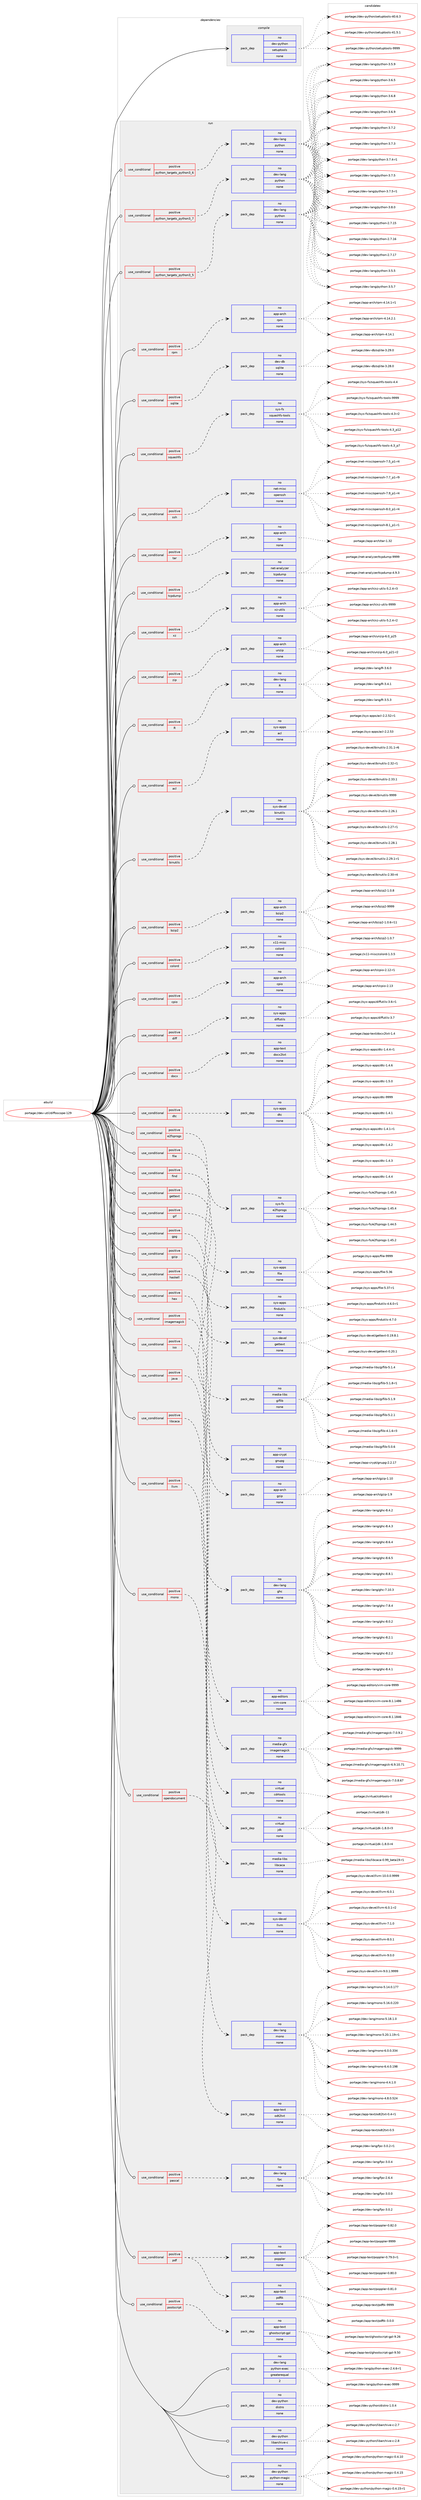 digraph prolog {

# *************
# Graph options
# *************

newrank=true;
concentrate=true;
compound=true;
graph [rankdir=LR,fontname=Helvetica,fontsize=10,ranksep=1.5];#, ranksep=2.5, nodesep=0.2];
edge  [arrowhead=vee];
node  [fontname=Helvetica,fontsize=10];

# **********
# The ebuild
# **********

subgraph cluster_leftcol {
color=gray;
rank=same;
label=<<i>ebuild</i>>;
id [label="portage://dev-util/diffoscope-129", color=red, width=4, href="../dev-util/diffoscope-129.svg"];
}

# ****************
# The dependencies
# ****************

subgraph cluster_midcol {
color=gray;
label=<<i>dependencies</i>>;
subgraph cluster_compile {
fillcolor="#eeeeee";
style=filled;
label=<<i>compile</i>>;
subgraph pack186940 {
dependency261543 [label=<<TABLE BORDER="0" CELLBORDER="1" CELLSPACING="0" CELLPADDING="4" WIDTH="220"><TR><TD ROWSPAN="6" CELLPADDING="30">pack_dep</TD></TR><TR><TD WIDTH="110">no</TD></TR><TR><TD>dev-python</TD></TR><TR><TD>setuptools</TD></TR><TR><TD>none</TD></TR><TR><TD></TD></TR></TABLE>>, shape=none, color=blue];
}
id:e -> dependency261543:w [weight=20,style="solid",arrowhead="vee"];
}
subgraph cluster_compileandrun {
fillcolor="#eeeeee";
style=filled;
label=<<i>compile and run</i>>;
}
subgraph cluster_run {
fillcolor="#eeeeee";
style=filled;
label=<<i>run</i>>;
subgraph cond70961 {
dependency261544 [label=<<TABLE BORDER="0" CELLBORDER="1" CELLSPACING="0" CELLPADDING="4"><TR><TD ROWSPAN="3" CELLPADDING="10">use_conditional</TD></TR><TR><TD>positive</TD></TR><TR><TD>R</TD></TR></TABLE>>, shape=none, color=red];
subgraph pack186941 {
dependency261545 [label=<<TABLE BORDER="0" CELLBORDER="1" CELLSPACING="0" CELLPADDING="4" WIDTH="220"><TR><TD ROWSPAN="6" CELLPADDING="30">pack_dep</TD></TR><TR><TD WIDTH="110">no</TD></TR><TR><TD>dev-lang</TD></TR><TR><TD>R</TD></TR><TR><TD>none</TD></TR><TR><TD></TD></TR></TABLE>>, shape=none, color=blue];
}
dependency261544:e -> dependency261545:w [weight=20,style="dashed",arrowhead="vee"];
}
id:e -> dependency261544:w [weight=20,style="solid",arrowhead="odot"];
subgraph cond70962 {
dependency261546 [label=<<TABLE BORDER="0" CELLBORDER="1" CELLSPACING="0" CELLPADDING="4"><TR><TD ROWSPAN="3" CELLPADDING="10">use_conditional</TD></TR><TR><TD>positive</TD></TR><TR><TD>acl</TD></TR></TABLE>>, shape=none, color=red];
subgraph pack186942 {
dependency261547 [label=<<TABLE BORDER="0" CELLBORDER="1" CELLSPACING="0" CELLPADDING="4" WIDTH="220"><TR><TD ROWSPAN="6" CELLPADDING="30">pack_dep</TD></TR><TR><TD WIDTH="110">no</TD></TR><TR><TD>sys-apps</TD></TR><TR><TD>acl</TD></TR><TR><TD>none</TD></TR><TR><TD></TD></TR></TABLE>>, shape=none, color=blue];
}
dependency261546:e -> dependency261547:w [weight=20,style="dashed",arrowhead="vee"];
}
id:e -> dependency261546:w [weight=20,style="solid",arrowhead="odot"];
subgraph cond70963 {
dependency261548 [label=<<TABLE BORDER="0" CELLBORDER="1" CELLSPACING="0" CELLPADDING="4"><TR><TD ROWSPAN="3" CELLPADDING="10">use_conditional</TD></TR><TR><TD>positive</TD></TR><TR><TD>binutils</TD></TR></TABLE>>, shape=none, color=red];
subgraph pack186943 {
dependency261549 [label=<<TABLE BORDER="0" CELLBORDER="1" CELLSPACING="0" CELLPADDING="4" WIDTH="220"><TR><TD ROWSPAN="6" CELLPADDING="30">pack_dep</TD></TR><TR><TD WIDTH="110">no</TD></TR><TR><TD>sys-devel</TD></TR><TR><TD>binutils</TD></TR><TR><TD>none</TD></TR><TR><TD></TD></TR></TABLE>>, shape=none, color=blue];
}
dependency261548:e -> dependency261549:w [weight=20,style="dashed",arrowhead="vee"];
}
id:e -> dependency261548:w [weight=20,style="solid",arrowhead="odot"];
subgraph cond70964 {
dependency261550 [label=<<TABLE BORDER="0" CELLBORDER="1" CELLSPACING="0" CELLPADDING="4"><TR><TD ROWSPAN="3" CELLPADDING="10">use_conditional</TD></TR><TR><TD>positive</TD></TR><TR><TD>bzip2</TD></TR></TABLE>>, shape=none, color=red];
subgraph pack186944 {
dependency261551 [label=<<TABLE BORDER="0" CELLBORDER="1" CELLSPACING="0" CELLPADDING="4" WIDTH="220"><TR><TD ROWSPAN="6" CELLPADDING="30">pack_dep</TD></TR><TR><TD WIDTH="110">no</TD></TR><TR><TD>app-arch</TD></TR><TR><TD>bzip2</TD></TR><TR><TD>none</TD></TR><TR><TD></TD></TR></TABLE>>, shape=none, color=blue];
}
dependency261550:e -> dependency261551:w [weight=20,style="dashed",arrowhead="vee"];
}
id:e -> dependency261550:w [weight=20,style="solid",arrowhead="odot"];
subgraph cond70965 {
dependency261552 [label=<<TABLE BORDER="0" CELLBORDER="1" CELLSPACING="0" CELLPADDING="4"><TR><TD ROWSPAN="3" CELLPADDING="10">use_conditional</TD></TR><TR><TD>positive</TD></TR><TR><TD>colord</TD></TR></TABLE>>, shape=none, color=red];
subgraph pack186945 {
dependency261553 [label=<<TABLE BORDER="0" CELLBORDER="1" CELLSPACING="0" CELLPADDING="4" WIDTH="220"><TR><TD ROWSPAN="6" CELLPADDING="30">pack_dep</TD></TR><TR><TD WIDTH="110">no</TD></TR><TR><TD>x11-misc</TD></TR><TR><TD>colord</TD></TR><TR><TD>none</TD></TR><TR><TD></TD></TR></TABLE>>, shape=none, color=blue];
}
dependency261552:e -> dependency261553:w [weight=20,style="dashed",arrowhead="vee"];
}
id:e -> dependency261552:w [weight=20,style="solid",arrowhead="odot"];
subgraph cond70966 {
dependency261554 [label=<<TABLE BORDER="0" CELLBORDER="1" CELLSPACING="0" CELLPADDING="4"><TR><TD ROWSPAN="3" CELLPADDING="10">use_conditional</TD></TR><TR><TD>positive</TD></TR><TR><TD>cpio</TD></TR></TABLE>>, shape=none, color=red];
subgraph pack186946 {
dependency261555 [label=<<TABLE BORDER="0" CELLBORDER="1" CELLSPACING="0" CELLPADDING="4" WIDTH="220"><TR><TD ROWSPAN="6" CELLPADDING="30">pack_dep</TD></TR><TR><TD WIDTH="110">no</TD></TR><TR><TD>app-arch</TD></TR><TR><TD>cpio</TD></TR><TR><TD>none</TD></TR><TR><TD></TD></TR></TABLE>>, shape=none, color=blue];
}
dependency261554:e -> dependency261555:w [weight=20,style="dashed",arrowhead="vee"];
}
id:e -> dependency261554:w [weight=20,style="solid",arrowhead="odot"];
subgraph cond70967 {
dependency261556 [label=<<TABLE BORDER="0" CELLBORDER="1" CELLSPACING="0" CELLPADDING="4"><TR><TD ROWSPAN="3" CELLPADDING="10">use_conditional</TD></TR><TR><TD>positive</TD></TR><TR><TD>diff</TD></TR></TABLE>>, shape=none, color=red];
subgraph pack186947 {
dependency261557 [label=<<TABLE BORDER="0" CELLBORDER="1" CELLSPACING="0" CELLPADDING="4" WIDTH="220"><TR><TD ROWSPAN="6" CELLPADDING="30">pack_dep</TD></TR><TR><TD WIDTH="110">no</TD></TR><TR><TD>sys-apps</TD></TR><TR><TD>diffutils</TD></TR><TR><TD>none</TD></TR><TR><TD></TD></TR></TABLE>>, shape=none, color=blue];
}
dependency261556:e -> dependency261557:w [weight=20,style="dashed",arrowhead="vee"];
}
id:e -> dependency261556:w [weight=20,style="solid",arrowhead="odot"];
subgraph cond70968 {
dependency261558 [label=<<TABLE BORDER="0" CELLBORDER="1" CELLSPACING="0" CELLPADDING="4"><TR><TD ROWSPAN="3" CELLPADDING="10">use_conditional</TD></TR><TR><TD>positive</TD></TR><TR><TD>docx</TD></TR></TABLE>>, shape=none, color=red];
subgraph pack186948 {
dependency261559 [label=<<TABLE BORDER="0" CELLBORDER="1" CELLSPACING="0" CELLPADDING="4" WIDTH="220"><TR><TD ROWSPAN="6" CELLPADDING="30">pack_dep</TD></TR><TR><TD WIDTH="110">no</TD></TR><TR><TD>app-text</TD></TR><TR><TD>docx2txt</TD></TR><TR><TD>none</TD></TR><TR><TD></TD></TR></TABLE>>, shape=none, color=blue];
}
dependency261558:e -> dependency261559:w [weight=20,style="dashed",arrowhead="vee"];
}
id:e -> dependency261558:w [weight=20,style="solid",arrowhead="odot"];
subgraph cond70969 {
dependency261560 [label=<<TABLE BORDER="0" CELLBORDER="1" CELLSPACING="0" CELLPADDING="4"><TR><TD ROWSPAN="3" CELLPADDING="10">use_conditional</TD></TR><TR><TD>positive</TD></TR><TR><TD>dtc</TD></TR></TABLE>>, shape=none, color=red];
subgraph pack186949 {
dependency261561 [label=<<TABLE BORDER="0" CELLBORDER="1" CELLSPACING="0" CELLPADDING="4" WIDTH="220"><TR><TD ROWSPAN="6" CELLPADDING="30">pack_dep</TD></TR><TR><TD WIDTH="110">no</TD></TR><TR><TD>sys-apps</TD></TR><TR><TD>dtc</TD></TR><TR><TD>none</TD></TR><TR><TD></TD></TR></TABLE>>, shape=none, color=blue];
}
dependency261560:e -> dependency261561:w [weight=20,style="dashed",arrowhead="vee"];
}
id:e -> dependency261560:w [weight=20,style="solid",arrowhead="odot"];
subgraph cond70970 {
dependency261562 [label=<<TABLE BORDER="0" CELLBORDER="1" CELLSPACING="0" CELLPADDING="4"><TR><TD ROWSPAN="3" CELLPADDING="10">use_conditional</TD></TR><TR><TD>positive</TD></TR><TR><TD>e2fsprogs</TD></TR></TABLE>>, shape=none, color=red];
subgraph pack186950 {
dependency261563 [label=<<TABLE BORDER="0" CELLBORDER="1" CELLSPACING="0" CELLPADDING="4" WIDTH="220"><TR><TD ROWSPAN="6" CELLPADDING="30">pack_dep</TD></TR><TR><TD WIDTH="110">no</TD></TR><TR><TD>sys-fs</TD></TR><TR><TD>e2fsprogs</TD></TR><TR><TD>none</TD></TR><TR><TD></TD></TR></TABLE>>, shape=none, color=blue];
}
dependency261562:e -> dependency261563:w [weight=20,style="dashed",arrowhead="vee"];
}
id:e -> dependency261562:w [weight=20,style="solid",arrowhead="odot"];
subgraph cond70971 {
dependency261564 [label=<<TABLE BORDER="0" CELLBORDER="1" CELLSPACING="0" CELLPADDING="4"><TR><TD ROWSPAN="3" CELLPADDING="10">use_conditional</TD></TR><TR><TD>positive</TD></TR><TR><TD>file</TD></TR></TABLE>>, shape=none, color=red];
subgraph pack186951 {
dependency261565 [label=<<TABLE BORDER="0" CELLBORDER="1" CELLSPACING="0" CELLPADDING="4" WIDTH="220"><TR><TD ROWSPAN="6" CELLPADDING="30">pack_dep</TD></TR><TR><TD WIDTH="110">no</TD></TR><TR><TD>sys-apps</TD></TR><TR><TD>file</TD></TR><TR><TD>none</TD></TR><TR><TD></TD></TR></TABLE>>, shape=none, color=blue];
}
dependency261564:e -> dependency261565:w [weight=20,style="dashed",arrowhead="vee"];
}
id:e -> dependency261564:w [weight=20,style="solid",arrowhead="odot"];
subgraph cond70972 {
dependency261566 [label=<<TABLE BORDER="0" CELLBORDER="1" CELLSPACING="0" CELLPADDING="4"><TR><TD ROWSPAN="3" CELLPADDING="10">use_conditional</TD></TR><TR><TD>positive</TD></TR><TR><TD>find</TD></TR></TABLE>>, shape=none, color=red];
subgraph pack186952 {
dependency261567 [label=<<TABLE BORDER="0" CELLBORDER="1" CELLSPACING="0" CELLPADDING="4" WIDTH="220"><TR><TD ROWSPAN="6" CELLPADDING="30">pack_dep</TD></TR><TR><TD WIDTH="110">no</TD></TR><TR><TD>sys-apps</TD></TR><TR><TD>findutils</TD></TR><TR><TD>none</TD></TR><TR><TD></TD></TR></TABLE>>, shape=none, color=blue];
}
dependency261566:e -> dependency261567:w [weight=20,style="dashed",arrowhead="vee"];
}
id:e -> dependency261566:w [weight=20,style="solid",arrowhead="odot"];
subgraph cond70973 {
dependency261568 [label=<<TABLE BORDER="0" CELLBORDER="1" CELLSPACING="0" CELLPADDING="4"><TR><TD ROWSPAN="3" CELLPADDING="10">use_conditional</TD></TR><TR><TD>positive</TD></TR><TR><TD>gettext</TD></TR></TABLE>>, shape=none, color=red];
subgraph pack186953 {
dependency261569 [label=<<TABLE BORDER="0" CELLBORDER="1" CELLSPACING="0" CELLPADDING="4" WIDTH="220"><TR><TD ROWSPAN="6" CELLPADDING="30">pack_dep</TD></TR><TR><TD WIDTH="110">no</TD></TR><TR><TD>sys-devel</TD></TR><TR><TD>gettext</TD></TR><TR><TD>none</TD></TR><TR><TD></TD></TR></TABLE>>, shape=none, color=blue];
}
dependency261568:e -> dependency261569:w [weight=20,style="dashed",arrowhead="vee"];
}
id:e -> dependency261568:w [weight=20,style="solid",arrowhead="odot"];
subgraph cond70974 {
dependency261570 [label=<<TABLE BORDER="0" CELLBORDER="1" CELLSPACING="0" CELLPADDING="4"><TR><TD ROWSPAN="3" CELLPADDING="10">use_conditional</TD></TR><TR><TD>positive</TD></TR><TR><TD>gif</TD></TR></TABLE>>, shape=none, color=red];
subgraph pack186954 {
dependency261571 [label=<<TABLE BORDER="0" CELLBORDER="1" CELLSPACING="0" CELLPADDING="4" WIDTH="220"><TR><TD ROWSPAN="6" CELLPADDING="30">pack_dep</TD></TR><TR><TD WIDTH="110">no</TD></TR><TR><TD>media-libs</TD></TR><TR><TD>giflib</TD></TR><TR><TD>none</TD></TR><TR><TD></TD></TR></TABLE>>, shape=none, color=blue];
}
dependency261570:e -> dependency261571:w [weight=20,style="dashed",arrowhead="vee"];
}
id:e -> dependency261570:w [weight=20,style="solid",arrowhead="odot"];
subgraph cond70975 {
dependency261572 [label=<<TABLE BORDER="0" CELLBORDER="1" CELLSPACING="0" CELLPADDING="4"><TR><TD ROWSPAN="3" CELLPADDING="10">use_conditional</TD></TR><TR><TD>positive</TD></TR><TR><TD>gpg</TD></TR></TABLE>>, shape=none, color=red];
subgraph pack186955 {
dependency261573 [label=<<TABLE BORDER="0" CELLBORDER="1" CELLSPACING="0" CELLPADDING="4" WIDTH="220"><TR><TD ROWSPAN="6" CELLPADDING="30">pack_dep</TD></TR><TR><TD WIDTH="110">no</TD></TR><TR><TD>app-crypt</TD></TR><TR><TD>gnupg</TD></TR><TR><TD>none</TD></TR><TR><TD></TD></TR></TABLE>>, shape=none, color=blue];
}
dependency261572:e -> dependency261573:w [weight=20,style="dashed",arrowhead="vee"];
}
id:e -> dependency261572:w [weight=20,style="solid",arrowhead="odot"];
subgraph cond70976 {
dependency261574 [label=<<TABLE BORDER="0" CELLBORDER="1" CELLSPACING="0" CELLPADDING="4"><TR><TD ROWSPAN="3" CELLPADDING="10">use_conditional</TD></TR><TR><TD>positive</TD></TR><TR><TD>gzip</TD></TR></TABLE>>, shape=none, color=red];
subgraph pack186956 {
dependency261575 [label=<<TABLE BORDER="0" CELLBORDER="1" CELLSPACING="0" CELLPADDING="4" WIDTH="220"><TR><TD ROWSPAN="6" CELLPADDING="30">pack_dep</TD></TR><TR><TD WIDTH="110">no</TD></TR><TR><TD>app-arch</TD></TR><TR><TD>gzip</TD></TR><TR><TD>none</TD></TR><TR><TD></TD></TR></TABLE>>, shape=none, color=blue];
}
dependency261574:e -> dependency261575:w [weight=20,style="dashed",arrowhead="vee"];
}
id:e -> dependency261574:w [weight=20,style="solid",arrowhead="odot"];
subgraph cond70977 {
dependency261576 [label=<<TABLE BORDER="0" CELLBORDER="1" CELLSPACING="0" CELLPADDING="4"><TR><TD ROWSPAN="3" CELLPADDING="10">use_conditional</TD></TR><TR><TD>positive</TD></TR><TR><TD>haskell</TD></TR></TABLE>>, shape=none, color=red];
subgraph pack186957 {
dependency261577 [label=<<TABLE BORDER="0" CELLBORDER="1" CELLSPACING="0" CELLPADDING="4" WIDTH="220"><TR><TD ROWSPAN="6" CELLPADDING="30">pack_dep</TD></TR><TR><TD WIDTH="110">no</TD></TR><TR><TD>dev-lang</TD></TR><TR><TD>ghc</TD></TR><TR><TD>none</TD></TR><TR><TD></TD></TR></TABLE>>, shape=none, color=blue];
}
dependency261576:e -> dependency261577:w [weight=20,style="dashed",arrowhead="vee"];
}
id:e -> dependency261576:w [weight=20,style="solid",arrowhead="odot"];
subgraph cond70978 {
dependency261578 [label=<<TABLE BORDER="0" CELLBORDER="1" CELLSPACING="0" CELLPADDING="4"><TR><TD ROWSPAN="3" CELLPADDING="10">use_conditional</TD></TR><TR><TD>positive</TD></TR><TR><TD>hex</TD></TR></TABLE>>, shape=none, color=red];
subgraph pack186958 {
dependency261579 [label=<<TABLE BORDER="0" CELLBORDER="1" CELLSPACING="0" CELLPADDING="4" WIDTH="220"><TR><TD ROWSPAN="6" CELLPADDING="30">pack_dep</TD></TR><TR><TD WIDTH="110">no</TD></TR><TR><TD>app-editors</TD></TR><TR><TD>vim-core</TD></TR><TR><TD>none</TD></TR><TR><TD></TD></TR></TABLE>>, shape=none, color=blue];
}
dependency261578:e -> dependency261579:w [weight=20,style="dashed",arrowhead="vee"];
}
id:e -> dependency261578:w [weight=20,style="solid",arrowhead="odot"];
subgraph cond70979 {
dependency261580 [label=<<TABLE BORDER="0" CELLBORDER="1" CELLSPACING="0" CELLPADDING="4"><TR><TD ROWSPAN="3" CELLPADDING="10">use_conditional</TD></TR><TR><TD>positive</TD></TR><TR><TD>imagemagick</TD></TR></TABLE>>, shape=none, color=red];
subgraph pack186959 {
dependency261581 [label=<<TABLE BORDER="0" CELLBORDER="1" CELLSPACING="0" CELLPADDING="4" WIDTH="220"><TR><TD ROWSPAN="6" CELLPADDING="30">pack_dep</TD></TR><TR><TD WIDTH="110">no</TD></TR><TR><TD>media-gfx</TD></TR><TR><TD>imagemagick</TD></TR><TR><TD>none</TD></TR><TR><TD></TD></TR></TABLE>>, shape=none, color=blue];
}
dependency261580:e -> dependency261581:w [weight=20,style="dashed",arrowhead="vee"];
}
id:e -> dependency261580:w [weight=20,style="solid",arrowhead="odot"];
subgraph cond70980 {
dependency261582 [label=<<TABLE BORDER="0" CELLBORDER="1" CELLSPACING="0" CELLPADDING="4"><TR><TD ROWSPAN="3" CELLPADDING="10">use_conditional</TD></TR><TR><TD>positive</TD></TR><TR><TD>iso</TD></TR></TABLE>>, shape=none, color=red];
subgraph pack186960 {
dependency261583 [label=<<TABLE BORDER="0" CELLBORDER="1" CELLSPACING="0" CELLPADDING="4" WIDTH="220"><TR><TD ROWSPAN="6" CELLPADDING="30">pack_dep</TD></TR><TR><TD WIDTH="110">no</TD></TR><TR><TD>virtual</TD></TR><TR><TD>cdrtools</TD></TR><TR><TD>none</TD></TR><TR><TD></TD></TR></TABLE>>, shape=none, color=blue];
}
dependency261582:e -> dependency261583:w [weight=20,style="dashed",arrowhead="vee"];
}
id:e -> dependency261582:w [weight=20,style="solid",arrowhead="odot"];
subgraph cond70981 {
dependency261584 [label=<<TABLE BORDER="0" CELLBORDER="1" CELLSPACING="0" CELLPADDING="4"><TR><TD ROWSPAN="3" CELLPADDING="10">use_conditional</TD></TR><TR><TD>positive</TD></TR><TR><TD>java</TD></TR></TABLE>>, shape=none, color=red];
subgraph pack186961 {
dependency261585 [label=<<TABLE BORDER="0" CELLBORDER="1" CELLSPACING="0" CELLPADDING="4" WIDTH="220"><TR><TD ROWSPAN="6" CELLPADDING="30">pack_dep</TD></TR><TR><TD WIDTH="110">no</TD></TR><TR><TD>virtual</TD></TR><TR><TD>jdk</TD></TR><TR><TD>none</TD></TR><TR><TD></TD></TR></TABLE>>, shape=none, color=blue];
}
dependency261584:e -> dependency261585:w [weight=20,style="dashed",arrowhead="vee"];
}
id:e -> dependency261584:w [weight=20,style="solid",arrowhead="odot"];
subgraph cond70982 {
dependency261586 [label=<<TABLE BORDER="0" CELLBORDER="1" CELLSPACING="0" CELLPADDING="4"><TR><TD ROWSPAN="3" CELLPADDING="10">use_conditional</TD></TR><TR><TD>positive</TD></TR><TR><TD>libcaca</TD></TR></TABLE>>, shape=none, color=red];
subgraph pack186962 {
dependency261587 [label=<<TABLE BORDER="0" CELLBORDER="1" CELLSPACING="0" CELLPADDING="4" WIDTH="220"><TR><TD ROWSPAN="6" CELLPADDING="30">pack_dep</TD></TR><TR><TD WIDTH="110">no</TD></TR><TR><TD>media-libs</TD></TR><TR><TD>libcaca</TD></TR><TR><TD>none</TD></TR><TR><TD></TD></TR></TABLE>>, shape=none, color=blue];
}
dependency261586:e -> dependency261587:w [weight=20,style="dashed",arrowhead="vee"];
}
id:e -> dependency261586:w [weight=20,style="solid",arrowhead="odot"];
subgraph cond70983 {
dependency261588 [label=<<TABLE BORDER="0" CELLBORDER="1" CELLSPACING="0" CELLPADDING="4"><TR><TD ROWSPAN="3" CELLPADDING="10">use_conditional</TD></TR><TR><TD>positive</TD></TR><TR><TD>llvm</TD></TR></TABLE>>, shape=none, color=red];
subgraph pack186963 {
dependency261589 [label=<<TABLE BORDER="0" CELLBORDER="1" CELLSPACING="0" CELLPADDING="4" WIDTH="220"><TR><TD ROWSPAN="6" CELLPADDING="30">pack_dep</TD></TR><TR><TD WIDTH="110">no</TD></TR><TR><TD>sys-devel</TD></TR><TR><TD>llvm</TD></TR><TR><TD>none</TD></TR><TR><TD></TD></TR></TABLE>>, shape=none, color=blue];
}
dependency261588:e -> dependency261589:w [weight=20,style="dashed",arrowhead="vee"];
}
id:e -> dependency261588:w [weight=20,style="solid",arrowhead="odot"];
subgraph cond70984 {
dependency261590 [label=<<TABLE BORDER="0" CELLBORDER="1" CELLSPACING="0" CELLPADDING="4"><TR><TD ROWSPAN="3" CELLPADDING="10">use_conditional</TD></TR><TR><TD>positive</TD></TR><TR><TD>mono</TD></TR></TABLE>>, shape=none, color=red];
subgraph pack186964 {
dependency261591 [label=<<TABLE BORDER="0" CELLBORDER="1" CELLSPACING="0" CELLPADDING="4" WIDTH="220"><TR><TD ROWSPAN="6" CELLPADDING="30">pack_dep</TD></TR><TR><TD WIDTH="110">no</TD></TR><TR><TD>dev-lang</TD></TR><TR><TD>mono</TD></TR><TR><TD>none</TD></TR><TR><TD></TD></TR></TABLE>>, shape=none, color=blue];
}
dependency261590:e -> dependency261591:w [weight=20,style="dashed",arrowhead="vee"];
}
id:e -> dependency261590:w [weight=20,style="solid",arrowhead="odot"];
subgraph cond70985 {
dependency261592 [label=<<TABLE BORDER="0" CELLBORDER="1" CELLSPACING="0" CELLPADDING="4"><TR><TD ROWSPAN="3" CELLPADDING="10">use_conditional</TD></TR><TR><TD>positive</TD></TR><TR><TD>opendocument</TD></TR></TABLE>>, shape=none, color=red];
subgraph pack186965 {
dependency261593 [label=<<TABLE BORDER="0" CELLBORDER="1" CELLSPACING="0" CELLPADDING="4" WIDTH="220"><TR><TD ROWSPAN="6" CELLPADDING="30">pack_dep</TD></TR><TR><TD WIDTH="110">no</TD></TR><TR><TD>app-text</TD></TR><TR><TD>odt2txt</TD></TR><TR><TD>none</TD></TR><TR><TD></TD></TR></TABLE>>, shape=none, color=blue];
}
dependency261592:e -> dependency261593:w [weight=20,style="dashed",arrowhead="vee"];
}
id:e -> dependency261592:w [weight=20,style="solid",arrowhead="odot"];
subgraph cond70986 {
dependency261594 [label=<<TABLE BORDER="0" CELLBORDER="1" CELLSPACING="0" CELLPADDING="4"><TR><TD ROWSPAN="3" CELLPADDING="10">use_conditional</TD></TR><TR><TD>positive</TD></TR><TR><TD>pascal</TD></TR></TABLE>>, shape=none, color=red];
subgraph pack186966 {
dependency261595 [label=<<TABLE BORDER="0" CELLBORDER="1" CELLSPACING="0" CELLPADDING="4" WIDTH="220"><TR><TD ROWSPAN="6" CELLPADDING="30">pack_dep</TD></TR><TR><TD WIDTH="110">no</TD></TR><TR><TD>dev-lang</TD></TR><TR><TD>fpc</TD></TR><TR><TD>none</TD></TR><TR><TD></TD></TR></TABLE>>, shape=none, color=blue];
}
dependency261594:e -> dependency261595:w [weight=20,style="dashed",arrowhead="vee"];
}
id:e -> dependency261594:w [weight=20,style="solid",arrowhead="odot"];
subgraph cond70987 {
dependency261596 [label=<<TABLE BORDER="0" CELLBORDER="1" CELLSPACING="0" CELLPADDING="4"><TR><TD ROWSPAN="3" CELLPADDING="10">use_conditional</TD></TR><TR><TD>positive</TD></TR><TR><TD>pdf</TD></TR></TABLE>>, shape=none, color=red];
subgraph pack186967 {
dependency261597 [label=<<TABLE BORDER="0" CELLBORDER="1" CELLSPACING="0" CELLPADDING="4" WIDTH="220"><TR><TD ROWSPAN="6" CELLPADDING="30">pack_dep</TD></TR><TR><TD WIDTH="110">no</TD></TR><TR><TD>app-text</TD></TR><TR><TD>pdftk</TD></TR><TR><TD>none</TD></TR><TR><TD></TD></TR></TABLE>>, shape=none, color=blue];
}
dependency261596:e -> dependency261597:w [weight=20,style="dashed",arrowhead="vee"];
subgraph pack186968 {
dependency261598 [label=<<TABLE BORDER="0" CELLBORDER="1" CELLSPACING="0" CELLPADDING="4" WIDTH="220"><TR><TD ROWSPAN="6" CELLPADDING="30">pack_dep</TD></TR><TR><TD WIDTH="110">no</TD></TR><TR><TD>app-text</TD></TR><TR><TD>poppler</TD></TR><TR><TD>none</TD></TR><TR><TD></TD></TR></TABLE>>, shape=none, color=blue];
}
dependency261596:e -> dependency261598:w [weight=20,style="dashed",arrowhead="vee"];
}
id:e -> dependency261596:w [weight=20,style="solid",arrowhead="odot"];
subgraph cond70988 {
dependency261599 [label=<<TABLE BORDER="0" CELLBORDER="1" CELLSPACING="0" CELLPADDING="4"><TR><TD ROWSPAN="3" CELLPADDING="10">use_conditional</TD></TR><TR><TD>positive</TD></TR><TR><TD>postscript</TD></TR></TABLE>>, shape=none, color=red];
subgraph pack186969 {
dependency261600 [label=<<TABLE BORDER="0" CELLBORDER="1" CELLSPACING="0" CELLPADDING="4" WIDTH="220"><TR><TD ROWSPAN="6" CELLPADDING="30">pack_dep</TD></TR><TR><TD WIDTH="110">no</TD></TR><TR><TD>app-text</TD></TR><TR><TD>ghostscript-gpl</TD></TR><TR><TD>none</TD></TR><TR><TD></TD></TR></TABLE>>, shape=none, color=blue];
}
dependency261599:e -> dependency261600:w [weight=20,style="dashed",arrowhead="vee"];
}
id:e -> dependency261599:w [weight=20,style="solid",arrowhead="odot"];
subgraph cond70989 {
dependency261601 [label=<<TABLE BORDER="0" CELLBORDER="1" CELLSPACING="0" CELLPADDING="4"><TR><TD ROWSPAN="3" CELLPADDING="10">use_conditional</TD></TR><TR><TD>positive</TD></TR><TR><TD>python_targets_python3_5</TD></TR></TABLE>>, shape=none, color=red];
subgraph pack186970 {
dependency261602 [label=<<TABLE BORDER="0" CELLBORDER="1" CELLSPACING="0" CELLPADDING="4" WIDTH="220"><TR><TD ROWSPAN="6" CELLPADDING="30">pack_dep</TD></TR><TR><TD WIDTH="110">no</TD></TR><TR><TD>dev-lang</TD></TR><TR><TD>python</TD></TR><TR><TD>none</TD></TR><TR><TD></TD></TR></TABLE>>, shape=none, color=blue];
}
dependency261601:e -> dependency261602:w [weight=20,style="dashed",arrowhead="vee"];
}
id:e -> dependency261601:w [weight=20,style="solid",arrowhead="odot"];
subgraph cond70990 {
dependency261603 [label=<<TABLE BORDER="0" CELLBORDER="1" CELLSPACING="0" CELLPADDING="4"><TR><TD ROWSPAN="3" CELLPADDING="10">use_conditional</TD></TR><TR><TD>positive</TD></TR><TR><TD>python_targets_python3_6</TD></TR></TABLE>>, shape=none, color=red];
subgraph pack186971 {
dependency261604 [label=<<TABLE BORDER="0" CELLBORDER="1" CELLSPACING="0" CELLPADDING="4" WIDTH="220"><TR><TD ROWSPAN="6" CELLPADDING="30">pack_dep</TD></TR><TR><TD WIDTH="110">no</TD></TR><TR><TD>dev-lang</TD></TR><TR><TD>python</TD></TR><TR><TD>none</TD></TR><TR><TD></TD></TR></TABLE>>, shape=none, color=blue];
}
dependency261603:e -> dependency261604:w [weight=20,style="dashed",arrowhead="vee"];
}
id:e -> dependency261603:w [weight=20,style="solid",arrowhead="odot"];
subgraph cond70991 {
dependency261605 [label=<<TABLE BORDER="0" CELLBORDER="1" CELLSPACING="0" CELLPADDING="4"><TR><TD ROWSPAN="3" CELLPADDING="10">use_conditional</TD></TR><TR><TD>positive</TD></TR><TR><TD>python_targets_python3_7</TD></TR></TABLE>>, shape=none, color=red];
subgraph pack186972 {
dependency261606 [label=<<TABLE BORDER="0" CELLBORDER="1" CELLSPACING="0" CELLPADDING="4" WIDTH="220"><TR><TD ROWSPAN="6" CELLPADDING="30">pack_dep</TD></TR><TR><TD WIDTH="110">no</TD></TR><TR><TD>dev-lang</TD></TR><TR><TD>python</TD></TR><TR><TD>none</TD></TR><TR><TD></TD></TR></TABLE>>, shape=none, color=blue];
}
dependency261605:e -> dependency261606:w [weight=20,style="dashed",arrowhead="vee"];
}
id:e -> dependency261605:w [weight=20,style="solid",arrowhead="odot"];
subgraph cond70992 {
dependency261607 [label=<<TABLE BORDER="0" CELLBORDER="1" CELLSPACING="0" CELLPADDING="4"><TR><TD ROWSPAN="3" CELLPADDING="10">use_conditional</TD></TR><TR><TD>positive</TD></TR><TR><TD>rpm</TD></TR></TABLE>>, shape=none, color=red];
subgraph pack186973 {
dependency261608 [label=<<TABLE BORDER="0" CELLBORDER="1" CELLSPACING="0" CELLPADDING="4" WIDTH="220"><TR><TD ROWSPAN="6" CELLPADDING="30">pack_dep</TD></TR><TR><TD WIDTH="110">no</TD></TR><TR><TD>app-arch</TD></TR><TR><TD>rpm</TD></TR><TR><TD>none</TD></TR><TR><TD></TD></TR></TABLE>>, shape=none, color=blue];
}
dependency261607:e -> dependency261608:w [weight=20,style="dashed",arrowhead="vee"];
}
id:e -> dependency261607:w [weight=20,style="solid",arrowhead="odot"];
subgraph cond70993 {
dependency261609 [label=<<TABLE BORDER="0" CELLBORDER="1" CELLSPACING="0" CELLPADDING="4"><TR><TD ROWSPAN="3" CELLPADDING="10">use_conditional</TD></TR><TR><TD>positive</TD></TR><TR><TD>sqlite</TD></TR></TABLE>>, shape=none, color=red];
subgraph pack186974 {
dependency261610 [label=<<TABLE BORDER="0" CELLBORDER="1" CELLSPACING="0" CELLPADDING="4" WIDTH="220"><TR><TD ROWSPAN="6" CELLPADDING="30">pack_dep</TD></TR><TR><TD WIDTH="110">no</TD></TR><TR><TD>dev-db</TD></TR><TR><TD>sqlite</TD></TR><TR><TD>none</TD></TR><TR><TD></TD></TR></TABLE>>, shape=none, color=blue];
}
dependency261609:e -> dependency261610:w [weight=20,style="dashed",arrowhead="vee"];
}
id:e -> dependency261609:w [weight=20,style="solid",arrowhead="odot"];
subgraph cond70994 {
dependency261611 [label=<<TABLE BORDER="0" CELLBORDER="1" CELLSPACING="0" CELLPADDING="4"><TR><TD ROWSPAN="3" CELLPADDING="10">use_conditional</TD></TR><TR><TD>positive</TD></TR><TR><TD>squashfs</TD></TR></TABLE>>, shape=none, color=red];
subgraph pack186975 {
dependency261612 [label=<<TABLE BORDER="0" CELLBORDER="1" CELLSPACING="0" CELLPADDING="4" WIDTH="220"><TR><TD ROWSPAN="6" CELLPADDING="30">pack_dep</TD></TR><TR><TD WIDTH="110">no</TD></TR><TR><TD>sys-fs</TD></TR><TR><TD>squashfs-tools</TD></TR><TR><TD>none</TD></TR><TR><TD></TD></TR></TABLE>>, shape=none, color=blue];
}
dependency261611:e -> dependency261612:w [weight=20,style="dashed",arrowhead="vee"];
}
id:e -> dependency261611:w [weight=20,style="solid",arrowhead="odot"];
subgraph cond70995 {
dependency261613 [label=<<TABLE BORDER="0" CELLBORDER="1" CELLSPACING="0" CELLPADDING="4"><TR><TD ROWSPAN="3" CELLPADDING="10">use_conditional</TD></TR><TR><TD>positive</TD></TR><TR><TD>ssh</TD></TR></TABLE>>, shape=none, color=red];
subgraph pack186976 {
dependency261614 [label=<<TABLE BORDER="0" CELLBORDER="1" CELLSPACING="0" CELLPADDING="4" WIDTH="220"><TR><TD ROWSPAN="6" CELLPADDING="30">pack_dep</TD></TR><TR><TD WIDTH="110">no</TD></TR><TR><TD>net-misc</TD></TR><TR><TD>openssh</TD></TR><TR><TD>none</TD></TR><TR><TD></TD></TR></TABLE>>, shape=none, color=blue];
}
dependency261613:e -> dependency261614:w [weight=20,style="dashed",arrowhead="vee"];
}
id:e -> dependency261613:w [weight=20,style="solid",arrowhead="odot"];
subgraph cond70996 {
dependency261615 [label=<<TABLE BORDER="0" CELLBORDER="1" CELLSPACING="0" CELLPADDING="4"><TR><TD ROWSPAN="3" CELLPADDING="10">use_conditional</TD></TR><TR><TD>positive</TD></TR><TR><TD>tar</TD></TR></TABLE>>, shape=none, color=red];
subgraph pack186977 {
dependency261616 [label=<<TABLE BORDER="0" CELLBORDER="1" CELLSPACING="0" CELLPADDING="4" WIDTH="220"><TR><TD ROWSPAN="6" CELLPADDING="30">pack_dep</TD></TR><TR><TD WIDTH="110">no</TD></TR><TR><TD>app-arch</TD></TR><TR><TD>tar</TD></TR><TR><TD>none</TD></TR><TR><TD></TD></TR></TABLE>>, shape=none, color=blue];
}
dependency261615:e -> dependency261616:w [weight=20,style="dashed",arrowhead="vee"];
}
id:e -> dependency261615:w [weight=20,style="solid",arrowhead="odot"];
subgraph cond70997 {
dependency261617 [label=<<TABLE BORDER="0" CELLBORDER="1" CELLSPACING="0" CELLPADDING="4"><TR><TD ROWSPAN="3" CELLPADDING="10">use_conditional</TD></TR><TR><TD>positive</TD></TR><TR><TD>tcpdump</TD></TR></TABLE>>, shape=none, color=red];
subgraph pack186978 {
dependency261618 [label=<<TABLE BORDER="0" CELLBORDER="1" CELLSPACING="0" CELLPADDING="4" WIDTH="220"><TR><TD ROWSPAN="6" CELLPADDING="30">pack_dep</TD></TR><TR><TD WIDTH="110">no</TD></TR><TR><TD>net-analyzer</TD></TR><TR><TD>tcpdump</TD></TR><TR><TD>none</TD></TR><TR><TD></TD></TR></TABLE>>, shape=none, color=blue];
}
dependency261617:e -> dependency261618:w [weight=20,style="dashed",arrowhead="vee"];
}
id:e -> dependency261617:w [weight=20,style="solid",arrowhead="odot"];
subgraph cond70998 {
dependency261619 [label=<<TABLE BORDER="0" CELLBORDER="1" CELLSPACING="0" CELLPADDING="4"><TR><TD ROWSPAN="3" CELLPADDING="10">use_conditional</TD></TR><TR><TD>positive</TD></TR><TR><TD>xz</TD></TR></TABLE>>, shape=none, color=red];
subgraph pack186979 {
dependency261620 [label=<<TABLE BORDER="0" CELLBORDER="1" CELLSPACING="0" CELLPADDING="4" WIDTH="220"><TR><TD ROWSPAN="6" CELLPADDING="30">pack_dep</TD></TR><TR><TD WIDTH="110">no</TD></TR><TR><TD>app-arch</TD></TR><TR><TD>xz-utils</TD></TR><TR><TD>none</TD></TR><TR><TD></TD></TR></TABLE>>, shape=none, color=blue];
}
dependency261619:e -> dependency261620:w [weight=20,style="dashed",arrowhead="vee"];
}
id:e -> dependency261619:w [weight=20,style="solid",arrowhead="odot"];
subgraph cond70999 {
dependency261621 [label=<<TABLE BORDER="0" CELLBORDER="1" CELLSPACING="0" CELLPADDING="4"><TR><TD ROWSPAN="3" CELLPADDING="10">use_conditional</TD></TR><TR><TD>positive</TD></TR><TR><TD>zip</TD></TR></TABLE>>, shape=none, color=red];
subgraph pack186980 {
dependency261622 [label=<<TABLE BORDER="0" CELLBORDER="1" CELLSPACING="0" CELLPADDING="4" WIDTH="220"><TR><TD ROWSPAN="6" CELLPADDING="30">pack_dep</TD></TR><TR><TD WIDTH="110">no</TD></TR><TR><TD>app-arch</TD></TR><TR><TD>unzip</TD></TR><TR><TD>none</TD></TR><TR><TD></TD></TR></TABLE>>, shape=none, color=blue];
}
dependency261621:e -> dependency261622:w [weight=20,style="dashed",arrowhead="vee"];
}
id:e -> dependency261621:w [weight=20,style="solid",arrowhead="odot"];
subgraph pack186981 {
dependency261623 [label=<<TABLE BORDER="0" CELLBORDER="1" CELLSPACING="0" CELLPADDING="4" WIDTH="220"><TR><TD ROWSPAN="6" CELLPADDING="30">pack_dep</TD></TR><TR><TD WIDTH="110">no</TD></TR><TR><TD>dev-lang</TD></TR><TR><TD>python-exec</TD></TR><TR><TD>greaterequal</TD></TR><TR><TD>2</TD></TR></TABLE>>, shape=none, color=blue];
}
id:e -> dependency261623:w [weight=20,style="solid",arrowhead="odot"];
subgraph pack186982 {
dependency261624 [label=<<TABLE BORDER="0" CELLBORDER="1" CELLSPACING="0" CELLPADDING="4" WIDTH="220"><TR><TD ROWSPAN="6" CELLPADDING="30">pack_dep</TD></TR><TR><TD WIDTH="110">no</TD></TR><TR><TD>dev-python</TD></TR><TR><TD>distro</TD></TR><TR><TD>none</TD></TR><TR><TD></TD></TR></TABLE>>, shape=none, color=blue];
}
id:e -> dependency261624:w [weight=20,style="solid",arrowhead="odot"];
subgraph pack186983 {
dependency261625 [label=<<TABLE BORDER="0" CELLBORDER="1" CELLSPACING="0" CELLPADDING="4" WIDTH="220"><TR><TD ROWSPAN="6" CELLPADDING="30">pack_dep</TD></TR><TR><TD WIDTH="110">no</TD></TR><TR><TD>dev-python</TD></TR><TR><TD>libarchive-c</TD></TR><TR><TD>none</TD></TR><TR><TD></TD></TR></TABLE>>, shape=none, color=blue];
}
id:e -> dependency261625:w [weight=20,style="solid",arrowhead="odot"];
subgraph pack186984 {
dependency261626 [label=<<TABLE BORDER="0" CELLBORDER="1" CELLSPACING="0" CELLPADDING="4" WIDTH="220"><TR><TD ROWSPAN="6" CELLPADDING="30">pack_dep</TD></TR><TR><TD WIDTH="110">no</TD></TR><TR><TD>dev-python</TD></TR><TR><TD>python-magic</TD></TR><TR><TD>none</TD></TR><TR><TD></TD></TR></TABLE>>, shape=none, color=blue];
}
id:e -> dependency261626:w [weight=20,style="solid",arrowhead="odot"];
}
}

# **************
# The candidates
# **************

subgraph cluster_choices {
rank=same;
color=gray;
label=<<i>candidates</i>>;

subgraph choice186940 {
color=black;
nodesep=1;
choiceportage100101118451121211161041111104711510111611711211611111110811545524846544651 [label="portage://dev-python/setuptools-40.6.3", color=red, width=4,href="../dev-python/setuptools-40.6.3.svg"];
choiceportage100101118451121211161041111104711510111611711211611111110811545524946534649 [label="portage://dev-python/setuptools-41.5.1", color=red, width=4,href="../dev-python/setuptools-41.5.1.svg"];
choiceportage10010111845112121116104111110471151011161171121161111111081154557575757 [label="portage://dev-python/setuptools-9999", color=red, width=4,href="../dev-python/setuptools-9999.svg"];
dependency261543:e -> choiceportage100101118451121211161041111104711510111611711211611111110811545524846544651:w [style=dotted,weight="100"];
dependency261543:e -> choiceportage100101118451121211161041111104711510111611711211611111110811545524946534649:w [style=dotted,weight="100"];
dependency261543:e -> choiceportage10010111845112121116104111110471151011161171121161111111081154557575757:w [style=dotted,weight="100"];
}
subgraph choice186941 {
color=black;
nodesep=1;
choiceportage10010111845108971101034782455146524649 [label="portage://dev-lang/R-3.4.1", color=red, width=4,href="../dev-lang/R-3.4.1.svg"];
choiceportage10010111845108971101034782455146534651 [label="portage://dev-lang/R-3.5.3", color=red, width=4,href="../dev-lang/R-3.5.3.svg"];
choiceportage10010111845108971101034782455146544648 [label="portage://dev-lang/R-3.6.0", color=red, width=4,href="../dev-lang/R-3.6.0.svg"];
dependency261545:e -> choiceportage10010111845108971101034782455146524649:w [style=dotted,weight="100"];
dependency261545:e -> choiceportage10010111845108971101034782455146534651:w [style=dotted,weight="100"];
dependency261545:e -> choiceportage10010111845108971101034782455146544648:w [style=dotted,weight="100"];
}
subgraph choice186942 {
color=black;
nodesep=1;
choiceportage1151211154597112112115479799108455046504653504511449 [label="portage://sys-apps/acl-2.2.52-r1", color=red, width=4,href="../sys-apps/acl-2.2.52-r1.svg"];
choiceportage115121115459711211211547979910845504650465351 [label="portage://sys-apps/acl-2.2.53", color=red, width=4,href="../sys-apps/acl-2.2.53.svg"];
dependency261547:e -> choiceportage1151211154597112112115479799108455046504653504511449:w [style=dotted,weight="100"];
dependency261547:e -> choiceportage115121115459711211211547979910845504650465351:w [style=dotted,weight="100"];
}
subgraph choice186943 {
color=black;
nodesep=1;
choiceportage11512111545100101118101108479810511011711610510811545504650544649 [label="portage://sys-devel/binutils-2.26.1", color=red, width=4,href="../sys-devel/binutils-2.26.1.svg"];
choiceportage11512111545100101118101108479810511011711610510811545504650554511449 [label="portage://sys-devel/binutils-2.27-r1", color=red, width=4,href="../sys-devel/binutils-2.27-r1.svg"];
choiceportage11512111545100101118101108479810511011711610510811545504650564649 [label="portage://sys-devel/binutils-2.28.1", color=red, width=4,href="../sys-devel/binutils-2.28.1.svg"];
choiceportage115121115451001011181011084798105110117116105108115455046505746494511449 [label="portage://sys-devel/binutils-2.29.1-r1", color=red, width=4,href="../sys-devel/binutils-2.29.1-r1.svg"];
choiceportage11512111545100101118101108479810511011711610510811545504651484511452 [label="portage://sys-devel/binutils-2.30-r4", color=red, width=4,href="../sys-devel/binutils-2.30-r4.svg"];
choiceportage115121115451001011181011084798105110117116105108115455046514946494511454 [label="portage://sys-devel/binutils-2.31.1-r6", color=red, width=4,href="../sys-devel/binutils-2.31.1-r6.svg"];
choiceportage11512111545100101118101108479810511011711610510811545504651504511449 [label="portage://sys-devel/binutils-2.32-r1", color=red, width=4,href="../sys-devel/binutils-2.32-r1.svg"];
choiceportage11512111545100101118101108479810511011711610510811545504651514649 [label="portage://sys-devel/binutils-2.33.1", color=red, width=4,href="../sys-devel/binutils-2.33.1.svg"];
choiceportage1151211154510010111810110847981051101171161051081154557575757 [label="portage://sys-devel/binutils-9999", color=red, width=4,href="../sys-devel/binutils-9999.svg"];
dependency261549:e -> choiceportage11512111545100101118101108479810511011711610510811545504650544649:w [style=dotted,weight="100"];
dependency261549:e -> choiceportage11512111545100101118101108479810511011711610510811545504650554511449:w [style=dotted,weight="100"];
dependency261549:e -> choiceportage11512111545100101118101108479810511011711610510811545504650564649:w [style=dotted,weight="100"];
dependency261549:e -> choiceportage115121115451001011181011084798105110117116105108115455046505746494511449:w [style=dotted,weight="100"];
dependency261549:e -> choiceportage11512111545100101118101108479810511011711610510811545504651484511452:w [style=dotted,weight="100"];
dependency261549:e -> choiceportage115121115451001011181011084798105110117116105108115455046514946494511454:w [style=dotted,weight="100"];
dependency261549:e -> choiceportage11512111545100101118101108479810511011711610510811545504651504511449:w [style=dotted,weight="100"];
dependency261549:e -> choiceportage11512111545100101118101108479810511011711610510811545504651514649:w [style=dotted,weight="100"];
dependency261549:e -> choiceportage1151211154510010111810110847981051101171161051081154557575757:w [style=dotted,weight="100"];
}
subgraph choice186944 {
color=black;
nodesep=1;
choiceportage97112112459711499104479812210511250454946484654451144949 [label="portage://app-arch/bzip2-1.0.6-r11", color=red, width=4,href="../app-arch/bzip2-1.0.6-r11.svg"];
choiceportage97112112459711499104479812210511250454946484655 [label="portage://app-arch/bzip2-1.0.7", color=red, width=4,href="../app-arch/bzip2-1.0.7.svg"];
choiceportage97112112459711499104479812210511250454946484656 [label="portage://app-arch/bzip2-1.0.8", color=red, width=4,href="../app-arch/bzip2-1.0.8.svg"];
choiceportage971121124597114991044798122105112504557575757 [label="portage://app-arch/bzip2-9999", color=red, width=4,href="../app-arch/bzip2-9999.svg"];
dependency261551:e -> choiceportage97112112459711499104479812210511250454946484654451144949:w [style=dotted,weight="100"];
dependency261551:e -> choiceportage97112112459711499104479812210511250454946484655:w [style=dotted,weight="100"];
dependency261551:e -> choiceportage97112112459711499104479812210511250454946484656:w [style=dotted,weight="100"];
dependency261551:e -> choiceportage971121124597114991044798122105112504557575757:w [style=dotted,weight="100"];
}
subgraph choice186945 {
color=black;
nodesep=1;
choiceportage120494945109105115994799111108111114100454946514653 [label="portage://x11-misc/colord-1.3.5", color=red, width=4,href="../x11-misc/colord-1.3.5.svg"];
dependency261553:e -> choiceportage120494945109105115994799111108111114100454946514653:w [style=dotted,weight="100"];
}
subgraph choice186946 {
color=black;
nodesep=1;
choiceportage97112112459711499104479911210511145504649504511449 [label="portage://app-arch/cpio-2.12-r1", color=red, width=4,href="../app-arch/cpio-2.12-r1.svg"];
choiceportage9711211245971149910447991121051114550464951 [label="portage://app-arch/cpio-2.13", color=red, width=4,href="../app-arch/cpio-2.13.svg"];
dependency261555:e -> choiceportage97112112459711499104479911210511145504649504511449:w [style=dotted,weight="100"];
dependency261555:e -> choiceportage9711211245971149910447991121051114550464951:w [style=dotted,weight="100"];
}
subgraph choice186947 {
color=black;
nodesep=1;
choiceportage115121115459711211211547100105102102117116105108115455146544511449 [label="portage://sys-apps/diffutils-3.6-r1", color=red, width=4,href="../sys-apps/diffutils-3.6-r1.svg"];
choiceportage11512111545971121121154710010510210211711610510811545514655 [label="portage://sys-apps/diffutils-3.7", color=red, width=4,href="../sys-apps/diffutils-3.7.svg"];
dependency261557:e -> choiceportage115121115459711211211547100105102102117116105108115455146544511449:w [style=dotted,weight="100"];
dependency261557:e -> choiceportage11512111545971121121154710010510210211711610510811545514655:w [style=dotted,weight="100"];
}
subgraph choice186948 {
color=black;
nodesep=1;
choiceportage971121124511610112011647100111991205011612011645494652 [label="portage://app-text/docx2txt-1.4", color=red, width=4,href="../app-text/docx2txt-1.4.svg"];
dependency261559:e -> choiceportage971121124511610112011647100111991205011612011645494652:w [style=dotted,weight="100"];
}
subgraph choice186949 {
color=black;
nodesep=1;
choiceportage11512111545971121121154710011699454946524649 [label="portage://sys-apps/dtc-1.4.1", color=red, width=4,href="../sys-apps/dtc-1.4.1.svg"];
choiceportage115121115459711211211547100116994549465246494511449 [label="portage://sys-apps/dtc-1.4.1-r1", color=red, width=4,href="../sys-apps/dtc-1.4.1-r1.svg"];
choiceportage11512111545971121121154710011699454946524650 [label="portage://sys-apps/dtc-1.4.2", color=red, width=4,href="../sys-apps/dtc-1.4.2.svg"];
choiceportage11512111545971121121154710011699454946524651 [label="portage://sys-apps/dtc-1.4.3", color=red, width=4,href="../sys-apps/dtc-1.4.3.svg"];
choiceportage11512111545971121121154710011699454946524652 [label="portage://sys-apps/dtc-1.4.4", color=red, width=4,href="../sys-apps/dtc-1.4.4.svg"];
choiceportage115121115459711211211547100116994549465246524511449 [label="portage://sys-apps/dtc-1.4.4-r1", color=red, width=4,href="../sys-apps/dtc-1.4.4-r1.svg"];
choiceportage11512111545971121121154710011699454946524654 [label="portage://sys-apps/dtc-1.4.6", color=red, width=4,href="../sys-apps/dtc-1.4.6.svg"];
choiceportage11512111545971121121154710011699454946534648 [label="portage://sys-apps/dtc-1.5.0", color=red, width=4,href="../sys-apps/dtc-1.5.0.svg"];
choiceportage115121115459711211211547100116994557575757 [label="portage://sys-apps/dtc-9999", color=red, width=4,href="../sys-apps/dtc-9999.svg"];
dependency261561:e -> choiceportage11512111545971121121154710011699454946524649:w [style=dotted,weight="100"];
dependency261561:e -> choiceportage115121115459711211211547100116994549465246494511449:w [style=dotted,weight="100"];
dependency261561:e -> choiceportage11512111545971121121154710011699454946524650:w [style=dotted,weight="100"];
dependency261561:e -> choiceportage11512111545971121121154710011699454946524651:w [style=dotted,weight="100"];
dependency261561:e -> choiceportage11512111545971121121154710011699454946524652:w [style=dotted,weight="100"];
dependency261561:e -> choiceportage115121115459711211211547100116994549465246524511449:w [style=dotted,weight="100"];
dependency261561:e -> choiceportage11512111545971121121154710011699454946524654:w [style=dotted,weight="100"];
dependency261561:e -> choiceportage11512111545971121121154710011699454946534648:w [style=dotted,weight="100"];
dependency261561:e -> choiceportage115121115459711211211547100116994557575757:w [style=dotted,weight="100"];
}
subgraph choice186950 {
color=black;
nodesep=1;
choiceportage11512111545102115471015010211511211411110311545494652524653 [label="portage://sys-fs/e2fsprogs-1.44.5", color=red, width=4,href="../sys-fs/e2fsprogs-1.44.5.svg"];
choiceportage11512111545102115471015010211511211411110311545494652534650 [label="portage://sys-fs/e2fsprogs-1.45.2", color=red, width=4,href="../sys-fs/e2fsprogs-1.45.2.svg"];
choiceportage11512111545102115471015010211511211411110311545494652534651 [label="portage://sys-fs/e2fsprogs-1.45.3", color=red, width=4,href="../sys-fs/e2fsprogs-1.45.3.svg"];
choiceportage11512111545102115471015010211511211411110311545494652534652 [label="portage://sys-fs/e2fsprogs-1.45.4", color=red, width=4,href="../sys-fs/e2fsprogs-1.45.4.svg"];
dependency261563:e -> choiceportage11512111545102115471015010211511211411110311545494652524653:w [style=dotted,weight="100"];
dependency261563:e -> choiceportage11512111545102115471015010211511211411110311545494652534650:w [style=dotted,weight="100"];
dependency261563:e -> choiceportage11512111545102115471015010211511211411110311545494652534651:w [style=dotted,weight="100"];
dependency261563:e -> choiceportage11512111545102115471015010211511211411110311545494652534652:w [style=dotted,weight="100"];
}
subgraph choice186951 {
color=black;
nodesep=1;
choiceportage1151211154597112112115471021051081014553465154 [label="portage://sys-apps/file-5.36", color=red, width=4,href="../sys-apps/file-5.36.svg"];
choiceportage11512111545971121121154710210510810145534651554511449 [label="portage://sys-apps/file-5.37-r1", color=red, width=4,href="../sys-apps/file-5.37-r1.svg"];
choiceportage1151211154597112112115471021051081014557575757 [label="portage://sys-apps/file-9999", color=red, width=4,href="../sys-apps/file-9999.svg"];
dependency261565:e -> choiceportage1151211154597112112115471021051081014553465154:w [style=dotted,weight="100"];
dependency261565:e -> choiceportage11512111545971121121154710210510810145534651554511449:w [style=dotted,weight="100"];
dependency261565:e -> choiceportage1151211154597112112115471021051081014557575757:w [style=dotted,weight="100"];
}
subgraph choice186952 {
color=black;
nodesep=1;
choiceportage1151211154597112112115471021051101001171161051081154552465446484511449 [label="portage://sys-apps/findutils-4.6.0-r1", color=red, width=4,href="../sys-apps/findutils-4.6.0-r1.svg"];
choiceportage115121115459711211211547102105110100117116105108115455246554648 [label="portage://sys-apps/findutils-4.7.0", color=red, width=4,href="../sys-apps/findutils-4.7.0.svg"];
dependency261567:e -> choiceportage1151211154597112112115471021051101001171161051081154552465446484511449:w [style=dotted,weight="100"];
dependency261567:e -> choiceportage115121115459711211211547102105110100117116105108115455246554648:w [style=dotted,weight="100"];
}
subgraph choice186953 {
color=black;
nodesep=1;
choiceportage1151211154510010111810110847103101116116101120116454846495746564649 [label="portage://sys-devel/gettext-0.19.8.1", color=red, width=4,href="../sys-devel/gettext-0.19.8.1.svg"];
choiceportage115121115451001011181011084710310111611610112011645484650484649 [label="portage://sys-devel/gettext-0.20.1", color=red, width=4,href="../sys-devel/gettext-0.20.1.svg"];
dependency261569:e -> choiceportage1151211154510010111810110847103101116116101120116454846495746564649:w [style=dotted,weight="100"];
dependency261569:e -> choiceportage115121115451001011181011084710310111611610112011645484650484649:w [style=dotted,weight="100"];
}
subgraph choice186954 {
color=black;
nodesep=1;
choiceportage10910110010597451081059811547103105102108105984552464946544511451 [label="portage://media-libs/giflib-4.1.6-r3", color=red, width=4,href="../media-libs/giflib-4.1.6-r3.svg"];
choiceportage1091011001059745108105981154710310510210810598455346484654 [label="portage://media-libs/giflib-5.0.6", color=red, width=4,href="../media-libs/giflib-5.0.6.svg"];
choiceportage1091011001059745108105981154710310510210810598455346494652 [label="portage://media-libs/giflib-5.1.4", color=red, width=4,href="../media-libs/giflib-5.1.4.svg"];
choiceportage10910110010597451081059811547103105102108105984553464946564511449 [label="portage://media-libs/giflib-5.1.8-r1", color=red, width=4,href="../media-libs/giflib-5.1.8-r1.svg"];
choiceportage1091011001059745108105981154710310510210810598455346494657 [label="portage://media-libs/giflib-5.1.9", color=red, width=4,href="../media-libs/giflib-5.1.9.svg"];
choiceportage1091011001059745108105981154710310510210810598455346504649 [label="portage://media-libs/giflib-5.2.1", color=red, width=4,href="../media-libs/giflib-5.2.1.svg"];
dependency261571:e -> choiceportage10910110010597451081059811547103105102108105984552464946544511451:w [style=dotted,weight="100"];
dependency261571:e -> choiceportage1091011001059745108105981154710310510210810598455346484654:w [style=dotted,weight="100"];
dependency261571:e -> choiceportage1091011001059745108105981154710310510210810598455346494652:w [style=dotted,weight="100"];
dependency261571:e -> choiceportage10910110010597451081059811547103105102108105984553464946564511449:w [style=dotted,weight="100"];
dependency261571:e -> choiceportage1091011001059745108105981154710310510210810598455346494657:w [style=dotted,weight="100"];
dependency261571:e -> choiceportage1091011001059745108105981154710310510210810598455346504649:w [style=dotted,weight="100"];
}
subgraph choice186955 {
color=black;
nodesep=1;
choiceportage9711211245991141211121164710311011711210345504650464955 [label="portage://app-crypt/gnupg-2.2.17", color=red, width=4,href="../app-crypt/gnupg-2.2.17.svg"];
dependency261573:e -> choiceportage9711211245991141211121164710311011711210345504650464955:w [style=dotted,weight="100"];
}
subgraph choice186956 {
color=black;
nodesep=1;
choiceportage97112112459711499104471031221051124549464948 [label="portage://app-arch/gzip-1.10", color=red, width=4,href="../app-arch/gzip-1.10.svg"];
choiceportage971121124597114991044710312210511245494657 [label="portage://app-arch/gzip-1.9", color=red, width=4,href="../app-arch/gzip-1.9.svg"];
dependency261575:e -> choiceportage97112112459711499104471031221051124549464948:w [style=dotted,weight="100"];
dependency261575:e -> choiceportage971121124597114991044710312210511245494657:w [style=dotted,weight="100"];
}
subgraph choice186957 {
color=black;
nodesep=1;
choiceportage1001011184510897110103471031049945554649484651 [label="portage://dev-lang/ghc-7.10.3", color=red, width=4,href="../dev-lang/ghc-7.10.3.svg"];
choiceportage10010111845108971101034710310499455546564652 [label="portage://dev-lang/ghc-7.8.4", color=red, width=4,href="../dev-lang/ghc-7.8.4.svg"];
choiceportage10010111845108971101034710310499455646484650 [label="portage://dev-lang/ghc-8.0.2", color=red, width=4,href="../dev-lang/ghc-8.0.2.svg"];
choiceportage10010111845108971101034710310499455646504649 [label="portage://dev-lang/ghc-8.2.1", color=red, width=4,href="../dev-lang/ghc-8.2.1.svg"];
choiceportage10010111845108971101034710310499455646504650 [label="portage://dev-lang/ghc-8.2.2", color=red, width=4,href="../dev-lang/ghc-8.2.2.svg"];
choiceportage10010111845108971101034710310499455646524649 [label="portage://dev-lang/ghc-8.4.1", color=red, width=4,href="../dev-lang/ghc-8.4.1.svg"];
choiceportage10010111845108971101034710310499455646524650 [label="portage://dev-lang/ghc-8.4.2", color=red, width=4,href="../dev-lang/ghc-8.4.2.svg"];
choiceportage10010111845108971101034710310499455646524651 [label="portage://dev-lang/ghc-8.4.3", color=red, width=4,href="../dev-lang/ghc-8.4.3.svg"];
choiceportage10010111845108971101034710310499455646544652 [label="portage://dev-lang/ghc-8.6.4", color=red, width=4,href="../dev-lang/ghc-8.6.4.svg"];
choiceportage10010111845108971101034710310499455646544653 [label="portage://dev-lang/ghc-8.6.5", color=red, width=4,href="../dev-lang/ghc-8.6.5.svg"];
choiceportage10010111845108971101034710310499455646564649 [label="portage://dev-lang/ghc-8.8.1", color=red, width=4,href="../dev-lang/ghc-8.8.1.svg"];
dependency261577:e -> choiceportage1001011184510897110103471031049945554649484651:w [style=dotted,weight="100"];
dependency261577:e -> choiceportage10010111845108971101034710310499455546564652:w [style=dotted,weight="100"];
dependency261577:e -> choiceportage10010111845108971101034710310499455646484650:w [style=dotted,weight="100"];
dependency261577:e -> choiceportage10010111845108971101034710310499455646504649:w [style=dotted,weight="100"];
dependency261577:e -> choiceportage10010111845108971101034710310499455646504650:w [style=dotted,weight="100"];
dependency261577:e -> choiceportage10010111845108971101034710310499455646524649:w [style=dotted,weight="100"];
dependency261577:e -> choiceportage10010111845108971101034710310499455646524650:w [style=dotted,weight="100"];
dependency261577:e -> choiceportage10010111845108971101034710310499455646524651:w [style=dotted,weight="100"];
dependency261577:e -> choiceportage10010111845108971101034710310499455646544652:w [style=dotted,weight="100"];
dependency261577:e -> choiceportage10010111845108971101034710310499455646544653:w [style=dotted,weight="100"];
dependency261577:e -> choiceportage10010111845108971101034710310499455646564649:w [style=dotted,weight="100"];
}
subgraph choice186958 {
color=black;
nodesep=1;
choiceportage9711211245101100105116111114115471181051094599111114101455646494649525654 [label="portage://app-editors/vim-core-8.1.1486", color=red, width=4,href="../app-editors/vim-core-8.1.1486.svg"];
choiceportage9711211245101100105116111114115471181051094599111114101455646494649565254 [label="portage://app-editors/vim-core-8.1.1846", color=red, width=4,href="../app-editors/vim-core-8.1.1846.svg"];
choiceportage97112112451011001051161111141154711810510945991111141014557575757 [label="portage://app-editors/vim-core-9999", color=red, width=4,href="../app-editors/vim-core-9999.svg"];
dependency261579:e -> choiceportage9711211245101100105116111114115471181051094599111114101455646494649525654:w [style=dotted,weight="100"];
dependency261579:e -> choiceportage9711211245101100105116111114115471181051094599111114101455646494649565254:w [style=dotted,weight="100"];
dependency261579:e -> choiceportage97112112451011001051161111141154711810510945991111141014557575757:w [style=dotted,weight="100"];
}
subgraph choice186959 {
color=black;
nodesep=1;
choiceportage10910110010597451031021204710510997103101109971031059910745544657464948465549 [label="portage://media-gfx/imagemagick-6.9.10.71", color=red, width=4,href="../media-gfx/imagemagick-6.9.10.71.svg"];
choiceportage109101100105974510310212047105109971031011099710310599107455546484656465455 [label="portage://media-gfx/imagemagick-7.0.8.67", color=red, width=4,href="../media-gfx/imagemagick-7.0.8.67.svg"];
choiceportage1091011001059745103102120471051099710310110997103105991074555464846574650 [label="portage://media-gfx/imagemagick-7.0.9.2", color=red, width=4,href="../media-gfx/imagemagick-7.0.9.2.svg"];
choiceportage1091011001059745103102120471051099710310110997103105991074557575757 [label="portage://media-gfx/imagemagick-9999", color=red, width=4,href="../media-gfx/imagemagick-9999.svg"];
dependency261581:e -> choiceportage10910110010597451031021204710510997103101109971031059910745544657464948465549:w [style=dotted,weight="100"];
dependency261581:e -> choiceportage109101100105974510310212047105109971031011099710310599107455546484656465455:w [style=dotted,weight="100"];
dependency261581:e -> choiceportage1091011001059745103102120471051099710310110997103105991074555464846574650:w [style=dotted,weight="100"];
dependency261581:e -> choiceportage1091011001059745103102120471051099710310110997103105991074557575757:w [style=dotted,weight="100"];
}
subgraph choice186960 {
color=black;
nodesep=1;
choiceportage1181051141161179710847991001141161111111081154548 [label="portage://virtual/cdrtools-0", color=red, width=4,href="../virtual/cdrtools-0.svg"];
dependency261583:e -> choiceportage1181051141161179710847991001141161111111081154548:w [style=dotted,weight="100"];
}
subgraph choice186961 {
color=black;
nodesep=1;
choiceportage11810511411611797108471061001074549465646484511451 [label="portage://virtual/jdk-1.8.0-r3", color=red, width=4,href="../virtual/jdk-1.8.0-r3.svg"];
choiceportage11810511411611797108471061001074549465646484511452 [label="portage://virtual/jdk-1.8.0-r4", color=red, width=4,href="../virtual/jdk-1.8.0-r4.svg"];
choiceportage1181051141161179710847106100107454949 [label="portage://virtual/jdk-11", color=red, width=4,href="../virtual/jdk-11.svg"];
dependency261585:e -> choiceportage11810511411611797108471061001074549465646484511451:w [style=dotted,weight="100"];
dependency261585:e -> choiceportage11810511411611797108471061001074549465646484511452:w [style=dotted,weight="100"];
dependency261585:e -> choiceportage1181051141161179710847106100107454949:w [style=dotted,weight="100"];
}
subgraph choice186962 {
color=black;
nodesep=1;
choiceportage109101100105974510810598115471081059899979997454846575795981011169749574511449 [label="portage://media-libs/libcaca-0.99_beta19-r1", color=red, width=4,href="../media-libs/libcaca-0.99_beta19-r1.svg"];
dependency261587:e -> choiceportage109101100105974510810598115471081059899979997454846575795981011169749574511449:w [style=dotted,weight="100"];
}
subgraph choice186963 {
color=black;
nodesep=1;
choiceportage1151211154510010111810110847108108118109454948464846484657575757 [label="portage://sys-devel/llvm-10.0.0.9999", color=red, width=4,href="../sys-devel/llvm-10.0.0.9999.svg"];
choiceportage1151211154510010111810110847108108118109455446484649 [label="portage://sys-devel/llvm-6.0.1", color=red, width=4,href="../sys-devel/llvm-6.0.1.svg"];
choiceportage11512111545100101118101108471081081181094554464846494511450 [label="portage://sys-devel/llvm-6.0.1-r2", color=red, width=4,href="../sys-devel/llvm-6.0.1-r2.svg"];
choiceportage1151211154510010111810110847108108118109455546494648 [label="portage://sys-devel/llvm-7.1.0", color=red, width=4,href="../sys-devel/llvm-7.1.0.svg"];
choiceportage1151211154510010111810110847108108118109455646484649 [label="portage://sys-devel/llvm-8.0.1", color=red, width=4,href="../sys-devel/llvm-8.0.1.svg"];
choiceportage1151211154510010111810110847108108118109455746484648 [label="portage://sys-devel/llvm-9.0.0", color=red, width=4,href="../sys-devel/llvm-9.0.0.svg"];
choiceportage11512111545100101118101108471081081181094557464846494657575757 [label="portage://sys-devel/llvm-9.0.1.9999", color=red, width=4,href="../sys-devel/llvm-9.0.1.9999.svg"];
dependency261589:e -> choiceportage1151211154510010111810110847108108118109454948464846484657575757:w [style=dotted,weight="100"];
dependency261589:e -> choiceportage1151211154510010111810110847108108118109455446484649:w [style=dotted,weight="100"];
dependency261589:e -> choiceportage11512111545100101118101108471081081181094554464846494511450:w [style=dotted,weight="100"];
dependency261589:e -> choiceportage1151211154510010111810110847108108118109455546494648:w [style=dotted,weight="100"];
dependency261589:e -> choiceportage1151211154510010111810110847108108118109455646484649:w [style=dotted,weight="100"];
dependency261589:e -> choiceportage1151211154510010111810110847108108118109455746484648:w [style=dotted,weight="100"];
dependency261589:e -> choiceportage11512111545100101118101108471081081181094557464846494657575757:w [style=dotted,weight="100"];
}
subgraph choice186964 {
color=black;
nodesep=1;
choiceportage1001011184510897110103471091111101114552465246494648 [label="portage://dev-lang/mono-4.4.1.0", color=red, width=4,href="../dev-lang/mono-4.4.1.0.svg"];
choiceportage10010111845108971101034710911111011145524656464846535052 [label="portage://dev-lang/mono-4.8.0.524", color=red, width=4,href="../dev-lang/mono-4.8.0.524.svg"];
choiceportage1001011184510897110103471091111101114553464952464846495555 [label="portage://dev-lang/mono-5.14.0.177", color=red, width=4,href="../dev-lang/mono-5.14.0.177.svg"];
choiceportage1001011184510897110103471091111101114553464954464846505048 [label="portage://dev-lang/mono-5.16.0.220", color=red, width=4,href="../dev-lang/mono-5.16.0.220.svg"];
choiceportage100101118451089711010347109111110111455346495646494648 [label="portage://dev-lang/mono-5.18.1.0", color=red, width=4,href="../dev-lang/mono-5.18.1.0.svg"];
choiceportage100101118451089711010347109111110111455346504846494649574511449 [label="portage://dev-lang/mono-5.20.1.19-r1", color=red, width=4,href="../dev-lang/mono-5.20.1.19-r1.svg"];
choiceportage10010111845108971101034710911111011145544648464846515152 [label="portage://dev-lang/mono-6.0.0.334", color=red, width=4,href="../dev-lang/mono-6.0.0.334.svg"];
choiceportage10010111845108971101034710911111011145544652464846495756 [label="portage://dev-lang/mono-6.4.0.198", color=red, width=4,href="../dev-lang/mono-6.4.0.198.svg"];
dependency261591:e -> choiceportage1001011184510897110103471091111101114552465246494648:w [style=dotted,weight="100"];
dependency261591:e -> choiceportage10010111845108971101034710911111011145524656464846535052:w [style=dotted,weight="100"];
dependency261591:e -> choiceportage1001011184510897110103471091111101114553464952464846495555:w [style=dotted,weight="100"];
dependency261591:e -> choiceportage1001011184510897110103471091111101114553464954464846505048:w [style=dotted,weight="100"];
dependency261591:e -> choiceportage100101118451089711010347109111110111455346495646494648:w [style=dotted,weight="100"];
dependency261591:e -> choiceportage100101118451089711010347109111110111455346504846494649574511449:w [style=dotted,weight="100"];
dependency261591:e -> choiceportage10010111845108971101034710911111011145544648464846515152:w [style=dotted,weight="100"];
dependency261591:e -> choiceportage10010111845108971101034710911111011145544652464846495756:w [style=dotted,weight="100"];
}
subgraph choice186965 {
color=black;
nodesep=1;
choiceportage97112112451161011201164711110011650116120116454846524511449 [label="portage://app-text/odt2txt-0.4-r1", color=red, width=4,href="../app-text/odt2txt-0.4-r1.svg"];
choiceportage9711211245116101120116471111001165011612011645484653 [label="portage://app-text/odt2txt-0.5", color=red, width=4,href="../app-text/odt2txt-0.5.svg"];
dependency261593:e -> choiceportage97112112451161011201164711110011650116120116454846524511449:w [style=dotted,weight="100"];
dependency261593:e -> choiceportage9711211245116101120116471111001165011612011645484653:w [style=dotted,weight="100"];
}
subgraph choice186966 {
color=black;
nodesep=1;
choiceportage10010111845108971101034710211299455046544652 [label="portage://dev-lang/fpc-2.6.4", color=red, width=4,href="../dev-lang/fpc-2.6.4.svg"];
choiceportage10010111845108971101034710211299455146484648 [label="portage://dev-lang/fpc-3.0.0", color=red, width=4,href="../dev-lang/fpc-3.0.0.svg"];
choiceportage10010111845108971101034710211299455146484650 [label="portage://dev-lang/fpc-3.0.2", color=red, width=4,href="../dev-lang/fpc-3.0.2.svg"];
choiceportage100101118451089711010347102112994551464846504511449 [label="portage://dev-lang/fpc-3.0.2-r1", color=red, width=4,href="../dev-lang/fpc-3.0.2-r1.svg"];
choiceportage10010111845108971101034710211299455146484652 [label="portage://dev-lang/fpc-3.0.4", color=red, width=4,href="../dev-lang/fpc-3.0.4.svg"];
dependency261595:e -> choiceportage10010111845108971101034710211299455046544652:w [style=dotted,weight="100"];
dependency261595:e -> choiceportage10010111845108971101034710211299455146484648:w [style=dotted,weight="100"];
dependency261595:e -> choiceportage10010111845108971101034710211299455146484650:w [style=dotted,weight="100"];
dependency261595:e -> choiceportage100101118451089711010347102112994551464846504511449:w [style=dotted,weight="100"];
dependency261595:e -> choiceportage10010111845108971101034710211299455146484652:w [style=dotted,weight="100"];
}
subgraph choice186967 {
color=black;
nodesep=1;
choiceportage971121124511610112011647112100102116107455146484648 [label="portage://app-text/pdftk-3.0.0", color=red, width=4,href="../app-text/pdftk-3.0.0.svg"];
choiceportage9711211245116101120116471121001021161074557575757 [label="portage://app-text/pdftk-9999", color=red, width=4,href="../app-text/pdftk-9999.svg"];
dependency261597:e -> choiceportage971121124511610112011647112100102116107455146484648:w [style=dotted,weight="100"];
dependency261597:e -> choiceportage9711211245116101120116471121001021161074557575757:w [style=dotted,weight="100"];
}
subgraph choice186968 {
color=black;
nodesep=1;
choiceportage971121124511610112011647112111112112108101114454846555746484511449 [label="portage://app-text/poppler-0.79.0-r1", color=red, width=4,href="../app-text/poppler-0.79.0-r1.svg"];
choiceportage97112112451161011201164711211111211210810111445484656484648 [label="portage://app-text/poppler-0.80.0", color=red, width=4,href="../app-text/poppler-0.80.0.svg"];
choiceportage97112112451161011201164711211111211210810111445484656494648 [label="portage://app-text/poppler-0.81.0", color=red, width=4,href="../app-text/poppler-0.81.0.svg"];
choiceportage97112112451161011201164711211111211210810111445484656504648 [label="portage://app-text/poppler-0.82.0", color=red, width=4,href="../app-text/poppler-0.82.0.svg"];
choiceportage9711211245116101120116471121111121121081011144557575757 [label="portage://app-text/poppler-9999", color=red, width=4,href="../app-text/poppler-9999.svg"];
dependency261598:e -> choiceportage971121124511610112011647112111112112108101114454846555746484511449:w [style=dotted,weight="100"];
dependency261598:e -> choiceportage97112112451161011201164711211111211210810111445484656484648:w [style=dotted,weight="100"];
dependency261598:e -> choiceportage97112112451161011201164711211111211210810111445484656494648:w [style=dotted,weight="100"];
dependency261598:e -> choiceportage97112112451161011201164711211111211210810111445484656504648:w [style=dotted,weight="100"];
dependency261598:e -> choiceportage9711211245116101120116471121111121121081011144557575757:w [style=dotted,weight="100"];
}
subgraph choice186969 {
color=black;
nodesep=1;
choiceportage97112112451161011201164710310411111511611599114105112116451031121084557465054 [label="portage://app-text/ghostscript-gpl-9.26", color=red, width=4,href="../app-text/ghostscript-gpl-9.26.svg"];
choiceportage97112112451161011201164710310411111511611599114105112116451031121084557465348 [label="portage://app-text/ghostscript-gpl-9.50", color=red, width=4,href="../app-text/ghostscript-gpl-9.50.svg"];
dependency261600:e -> choiceportage97112112451161011201164710310411111511611599114105112116451031121084557465054:w [style=dotted,weight="100"];
dependency261600:e -> choiceportage97112112451161011201164710310411111511611599114105112116451031121084557465348:w [style=dotted,weight="100"];
}
subgraph choice186970 {
color=black;
nodesep=1;
choiceportage10010111845108971101034711212111610411111045504655464953 [label="portage://dev-lang/python-2.7.15", color=red, width=4,href="../dev-lang/python-2.7.15.svg"];
choiceportage10010111845108971101034711212111610411111045504655464954 [label="portage://dev-lang/python-2.7.16", color=red, width=4,href="../dev-lang/python-2.7.16.svg"];
choiceportage10010111845108971101034711212111610411111045504655464955 [label="portage://dev-lang/python-2.7.17", color=red, width=4,href="../dev-lang/python-2.7.17.svg"];
choiceportage100101118451089711010347112121116104111110455146534653 [label="portage://dev-lang/python-3.5.5", color=red, width=4,href="../dev-lang/python-3.5.5.svg"];
choiceportage100101118451089711010347112121116104111110455146534655 [label="portage://dev-lang/python-3.5.7", color=red, width=4,href="../dev-lang/python-3.5.7.svg"];
choiceportage100101118451089711010347112121116104111110455146534657 [label="portage://dev-lang/python-3.5.9", color=red, width=4,href="../dev-lang/python-3.5.9.svg"];
choiceportage100101118451089711010347112121116104111110455146544653 [label="portage://dev-lang/python-3.6.5", color=red, width=4,href="../dev-lang/python-3.6.5.svg"];
choiceportage100101118451089711010347112121116104111110455146544656 [label="portage://dev-lang/python-3.6.8", color=red, width=4,href="../dev-lang/python-3.6.8.svg"];
choiceportage100101118451089711010347112121116104111110455146544657 [label="portage://dev-lang/python-3.6.9", color=red, width=4,href="../dev-lang/python-3.6.9.svg"];
choiceportage100101118451089711010347112121116104111110455146554650 [label="portage://dev-lang/python-3.7.2", color=red, width=4,href="../dev-lang/python-3.7.2.svg"];
choiceportage100101118451089711010347112121116104111110455146554651 [label="portage://dev-lang/python-3.7.3", color=red, width=4,href="../dev-lang/python-3.7.3.svg"];
choiceportage1001011184510897110103471121211161041111104551465546524511449 [label="portage://dev-lang/python-3.7.4-r1", color=red, width=4,href="../dev-lang/python-3.7.4-r1.svg"];
choiceportage100101118451089711010347112121116104111110455146554653 [label="portage://dev-lang/python-3.7.5", color=red, width=4,href="../dev-lang/python-3.7.5.svg"];
choiceportage1001011184510897110103471121211161041111104551465546534511449 [label="portage://dev-lang/python-3.7.5-r1", color=red, width=4,href="../dev-lang/python-3.7.5-r1.svg"];
choiceportage100101118451089711010347112121116104111110455146564648 [label="portage://dev-lang/python-3.8.0", color=red, width=4,href="../dev-lang/python-3.8.0.svg"];
dependency261602:e -> choiceportage10010111845108971101034711212111610411111045504655464953:w [style=dotted,weight="100"];
dependency261602:e -> choiceportage10010111845108971101034711212111610411111045504655464954:w [style=dotted,weight="100"];
dependency261602:e -> choiceportage10010111845108971101034711212111610411111045504655464955:w [style=dotted,weight="100"];
dependency261602:e -> choiceportage100101118451089711010347112121116104111110455146534653:w [style=dotted,weight="100"];
dependency261602:e -> choiceportage100101118451089711010347112121116104111110455146534655:w [style=dotted,weight="100"];
dependency261602:e -> choiceportage100101118451089711010347112121116104111110455146534657:w [style=dotted,weight="100"];
dependency261602:e -> choiceportage100101118451089711010347112121116104111110455146544653:w [style=dotted,weight="100"];
dependency261602:e -> choiceportage100101118451089711010347112121116104111110455146544656:w [style=dotted,weight="100"];
dependency261602:e -> choiceportage100101118451089711010347112121116104111110455146544657:w [style=dotted,weight="100"];
dependency261602:e -> choiceportage100101118451089711010347112121116104111110455146554650:w [style=dotted,weight="100"];
dependency261602:e -> choiceportage100101118451089711010347112121116104111110455146554651:w [style=dotted,weight="100"];
dependency261602:e -> choiceportage1001011184510897110103471121211161041111104551465546524511449:w [style=dotted,weight="100"];
dependency261602:e -> choiceportage100101118451089711010347112121116104111110455146554653:w [style=dotted,weight="100"];
dependency261602:e -> choiceportage1001011184510897110103471121211161041111104551465546534511449:w [style=dotted,weight="100"];
dependency261602:e -> choiceportage100101118451089711010347112121116104111110455146564648:w [style=dotted,weight="100"];
}
subgraph choice186971 {
color=black;
nodesep=1;
choiceportage10010111845108971101034711212111610411111045504655464953 [label="portage://dev-lang/python-2.7.15", color=red, width=4,href="../dev-lang/python-2.7.15.svg"];
choiceportage10010111845108971101034711212111610411111045504655464954 [label="portage://dev-lang/python-2.7.16", color=red, width=4,href="../dev-lang/python-2.7.16.svg"];
choiceportage10010111845108971101034711212111610411111045504655464955 [label="portage://dev-lang/python-2.7.17", color=red, width=4,href="../dev-lang/python-2.7.17.svg"];
choiceportage100101118451089711010347112121116104111110455146534653 [label="portage://dev-lang/python-3.5.5", color=red, width=4,href="../dev-lang/python-3.5.5.svg"];
choiceportage100101118451089711010347112121116104111110455146534655 [label="portage://dev-lang/python-3.5.7", color=red, width=4,href="../dev-lang/python-3.5.7.svg"];
choiceportage100101118451089711010347112121116104111110455146534657 [label="portage://dev-lang/python-3.5.9", color=red, width=4,href="../dev-lang/python-3.5.9.svg"];
choiceportage100101118451089711010347112121116104111110455146544653 [label="portage://dev-lang/python-3.6.5", color=red, width=4,href="../dev-lang/python-3.6.5.svg"];
choiceportage100101118451089711010347112121116104111110455146544656 [label="portage://dev-lang/python-3.6.8", color=red, width=4,href="../dev-lang/python-3.6.8.svg"];
choiceportage100101118451089711010347112121116104111110455146544657 [label="portage://dev-lang/python-3.6.9", color=red, width=4,href="../dev-lang/python-3.6.9.svg"];
choiceportage100101118451089711010347112121116104111110455146554650 [label="portage://dev-lang/python-3.7.2", color=red, width=4,href="../dev-lang/python-3.7.2.svg"];
choiceportage100101118451089711010347112121116104111110455146554651 [label="portage://dev-lang/python-3.7.3", color=red, width=4,href="../dev-lang/python-3.7.3.svg"];
choiceportage1001011184510897110103471121211161041111104551465546524511449 [label="portage://dev-lang/python-3.7.4-r1", color=red, width=4,href="../dev-lang/python-3.7.4-r1.svg"];
choiceportage100101118451089711010347112121116104111110455146554653 [label="portage://dev-lang/python-3.7.5", color=red, width=4,href="../dev-lang/python-3.7.5.svg"];
choiceportage1001011184510897110103471121211161041111104551465546534511449 [label="portage://dev-lang/python-3.7.5-r1", color=red, width=4,href="../dev-lang/python-3.7.5-r1.svg"];
choiceportage100101118451089711010347112121116104111110455146564648 [label="portage://dev-lang/python-3.8.0", color=red, width=4,href="../dev-lang/python-3.8.0.svg"];
dependency261604:e -> choiceportage10010111845108971101034711212111610411111045504655464953:w [style=dotted,weight="100"];
dependency261604:e -> choiceportage10010111845108971101034711212111610411111045504655464954:w [style=dotted,weight="100"];
dependency261604:e -> choiceportage10010111845108971101034711212111610411111045504655464955:w [style=dotted,weight="100"];
dependency261604:e -> choiceportage100101118451089711010347112121116104111110455146534653:w [style=dotted,weight="100"];
dependency261604:e -> choiceportage100101118451089711010347112121116104111110455146534655:w [style=dotted,weight="100"];
dependency261604:e -> choiceportage100101118451089711010347112121116104111110455146534657:w [style=dotted,weight="100"];
dependency261604:e -> choiceportage100101118451089711010347112121116104111110455146544653:w [style=dotted,weight="100"];
dependency261604:e -> choiceportage100101118451089711010347112121116104111110455146544656:w [style=dotted,weight="100"];
dependency261604:e -> choiceportage100101118451089711010347112121116104111110455146544657:w [style=dotted,weight="100"];
dependency261604:e -> choiceportage100101118451089711010347112121116104111110455146554650:w [style=dotted,weight="100"];
dependency261604:e -> choiceportage100101118451089711010347112121116104111110455146554651:w [style=dotted,weight="100"];
dependency261604:e -> choiceportage1001011184510897110103471121211161041111104551465546524511449:w [style=dotted,weight="100"];
dependency261604:e -> choiceportage100101118451089711010347112121116104111110455146554653:w [style=dotted,weight="100"];
dependency261604:e -> choiceportage1001011184510897110103471121211161041111104551465546534511449:w [style=dotted,weight="100"];
dependency261604:e -> choiceportage100101118451089711010347112121116104111110455146564648:w [style=dotted,weight="100"];
}
subgraph choice186972 {
color=black;
nodesep=1;
choiceportage10010111845108971101034711212111610411111045504655464953 [label="portage://dev-lang/python-2.7.15", color=red, width=4,href="../dev-lang/python-2.7.15.svg"];
choiceportage10010111845108971101034711212111610411111045504655464954 [label="portage://dev-lang/python-2.7.16", color=red, width=4,href="../dev-lang/python-2.7.16.svg"];
choiceportage10010111845108971101034711212111610411111045504655464955 [label="portage://dev-lang/python-2.7.17", color=red, width=4,href="../dev-lang/python-2.7.17.svg"];
choiceportage100101118451089711010347112121116104111110455146534653 [label="portage://dev-lang/python-3.5.5", color=red, width=4,href="../dev-lang/python-3.5.5.svg"];
choiceportage100101118451089711010347112121116104111110455146534655 [label="portage://dev-lang/python-3.5.7", color=red, width=4,href="../dev-lang/python-3.5.7.svg"];
choiceportage100101118451089711010347112121116104111110455146534657 [label="portage://dev-lang/python-3.5.9", color=red, width=4,href="../dev-lang/python-3.5.9.svg"];
choiceportage100101118451089711010347112121116104111110455146544653 [label="portage://dev-lang/python-3.6.5", color=red, width=4,href="../dev-lang/python-3.6.5.svg"];
choiceportage100101118451089711010347112121116104111110455146544656 [label="portage://dev-lang/python-3.6.8", color=red, width=4,href="../dev-lang/python-3.6.8.svg"];
choiceportage100101118451089711010347112121116104111110455146544657 [label="portage://dev-lang/python-3.6.9", color=red, width=4,href="../dev-lang/python-3.6.9.svg"];
choiceportage100101118451089711010347112121116104111110455146554650 [label="portage://dev-lang/python-3.7.2", color=red, width=4,href="../dev-lang/python-3.7.2.svg"];
choiceportage100101118451089711010347112121116104111110455146554651 [label="portage://dev-lang/python-3.7.3", color=red, width=4,href="../dev-lang/python-3.7.3.svg"];
choiceportage1001011184510897110103471121211161041111104551465546524511449 [label="portage://dev-lang/python-3.7.4-r1", color=red, width=4,href="../dev-lang/python-3.7.4-r1.svg"];
choiceportage100101118451089711010347112121116104111110455146554653 [label="portage://dev-lang/python-3.7.5", color=red, width=4,href="../dev-lang/python-3.7.5.svg"];
choiceportage1001011184510897110103471121211161041111104551465546534511449 [label="portage://dev-lang/python-3.7.5-r1", color=red, width=4,href="../dev-lang/python-3.7.5-r1.svg"];
choiceportage100101118451089711010347112121116104111110455146564648 [label="portage://dev-lang/python-3.8.0", color=red, width=4,href="../dev-lang/python-3.8.0.svg"];
dependency261606:e -> choiceportage10010111845108971101034711212111610411111045504655464953:w [style=dotted,weight="100"];
dependency261606:e -> choiceportage10010111845108971101034711212111610411111045504655464954:w [style=dotted,weight="100"];
dependency261606:e -> choiceportage10010111845108971101034711212111610411111045504655464955:w [style=dotted,weight="100"];
dependency261606:e -> choiceportage100101118451089711010347112121116104111110455146534653:w [style=dotted,weight="100"];
dependency261606:e -> choiceportage100101118451089711010347112121116104111110455146534655:w [style=dotted,weight="100"];
dependency261606:e -> choiceportage100101118451089711010347112121116104111110455146534657:w [style=dotted,weight="100"];
dependency261606:e -> choiceportage100101118451089711010347112121116104111110455146544653:w [style=dotted,weight="100"];
dependency261606:e -> choiceportage100101118451089711010347112121116104111110455146544656:w [style=dotted,weight="100"];
dependency261606:e -> choiceportage100101118451089711010347112121116104111110455146544657:w [style=dotted,weight="100"];
dependency261606:e -> choiceportage100101118451089711010347112121116104111110455146554650:w [style=dotted,weight="100"];
dependency261606:e -> choiceportage100101118451089711010347112121116104111110455146554651:w [style=dotted,weight="100"];
dependency261606:e -> choiceportage1001011184510897110103471121211161041111104551465546524511449:w [style=dotted,weight="100"];
dependency261606:e -> choiceportage100101118451089711010347112121116104111110455146554653:w [style=dotted,weight="100"];
dependency261606:e -> choiceportage1001011184510897110103471121211161041111104551465546534511449:w [style=dotted,weight="100"];
dependency261606:e -> choiceportage100101118451089711010347112121116104111110455146564648:w [style=dotted,weight="100"];
}
subgraph choice186973 {
color=black;
nodesep=1;
choiceportage971121124597114991044711411210945524649524649 [label="portage://app-arch/rpm-4.14.1", color=red, width=4,href="../app-arch/rpm-4.14.1.svg"];
choiceportage9711211245971149910447114112109455246495246494511449 [label="portage://app-arch/rpm-4.14.1-r1", color=red, width=4,href="../app-arch/rpm-4.14.1-r1.svg"];
choiceportage9711211245971149910447114112109455246495246504649 [label="portage://app-arch/rpm-4.14.2.1", color=red, width=4,href="../app-arch/rpm-4.14.2.1.svg"];
dependency261608:e -> choiceportage971121124597114991044711411210945524649524649:w [style=dotted,weight="100"];
dependency261608:e -> choiceportage9711211245971149910447114112109455246495246494511449:w [style=dotted,weight="100"];
dependency261608:e -> choiceportage9711211245971149910447114112109455246495246504649:w [style=dotted,weight="100"];
}
subgraph choice186974 {
color=black;
nodesep=1;
choiceportage10010111845100984711511310810511610145514650564648 [label="portage://dev-db/sqlite-3.28.0", color=red, width=4,href="../dev-db/sqlite-3.28.0.svg"];
choiceportage10010111845100984711511310810511610145514650574648 [label="portage://dev-db/sqlite-3.29.0", color=red, width=4,href="../dev-db/sqlite-3.29.0.svg"];
dependency261610:e -> choiceportage10010111845100984711511310810511610145514650564648:w [style=dotted,weight="100"];
dependency261610:e -> choiceportage10010111845100984711511310810511610145514650574648:w [style=dotted,weight="100"];
}
subgraph choice186975 {
color=black;
nodesep=1;
choiceportage11512111545102115471151131179711510410211545116111111108115455246514511450 [label="portage://sys-fs/squashfs-tools-4.3-r2", color=red, width=4,href="../sys-fs/squashfs-tools-4.3-r2.svg"];
choiceportage1151211154510211547115113117971151041021154511611111110811545524651951124950 [label="portage://sys-fs/squashfs-tools-4.3_p12", color=red, width=4,href="../sys-fs/squashfs-tools-4.3_p12.svg"];
choiceportage11512111545102115471151131179711510410211545116111111108115455246519511255 [label="portage://sys-fs/squashfs-tools-4.3_p7", color=red, width=4,href="../sys-fs/squashfs-tools-4.3_p7.svg"];
choiceportage1151211154510211547115113117971151041021154511611111110811545524652 [label="portage://sys-fs/squashfs-tools-4.4", color=red, width=4,href="../sys-fs/squashfs-tools-4.4.svg"];
choiceportage115121115451021154711511311797115104102115451161111111081154557575757 [label="portage://sys-fs/squashfs-tools-9999", color=red, width=4,href="../sys-fs/squashfs-tools-9999.svg"];
dependency261612:e -> choiceportage11512111545102115471151131179711510410211545116111111108115455246514511450:w [style=dotted,weight="100"];
dependency261612:e -> choiceportage1151211154510211547115113117971151041021154511611111110811545524651951124950:w [style=dotted,weight="100"];
dependency261612:e -> choiceportage11512111545102115471151131179711510410211545116111111108115455246519511255:w [style=dotted,weight="100"];
dependency261612:e -> choiceportage1151211154510211547115113117971151041021154511611111110811545524652:w [style=dotted,weight="100"];
dependency261612:e -> choiceportage115121115451021154711511311797115104102115451161111111081154557575757:w [style=dotted,weight="100"];
}
subgraph choice186976 {
color=black;
nodesep=1;
choiceportage1101011164510910511599471111121011101151151044555465395112494511452 [label="portage://net-misc/openssh-7.5_p1-r4", color=red, width=4,href="../net-misc/openssh-7.5_p1-r4.svg"];
choiceportage1101011164510910511599471111121011101151151044555465595112494511457 [label="portage://net-misc/openssh-7.7_p1-r9", color=red, width=4,href="../net-misc/openssh-7.7_p1-r9.svg"];
choiceportage1101011164510910511599471111121011101151151044555465795112494511452 [label="portage://net-misc/openssh-7.9_p1-r4", color=red, width=4,href="../net-misc/openssh-7.9_p1-r4.svg"];
choiceportage1101011164510910511599471111121011101151151044556464895112494511452 [label="portage://net-misc/openssh-8.0_p1-r4", color=red, width=4,href="../net-misc/openssh-8.0_p1-r4.svg"];
choiceportage1101011164510910511599471111121011101151151044556464995112494511449 [label="portage://net-misc/openssh-8.1_p1-r1", color=red, width=4,href="../net-misc/openssh-8.1_p1-r1.svg"];
dependency261614:e -> choiceportage1101011164510910511599471111121011101151151044555465395112494511452:w [style=dotted,weight="100"];
dependency261614:e -> choiceportage1101011164510910511599471111121011101151151044555465595112494511457:w [style=dotted,weight="100"];
dependency261614:e -> choiceportage1101011164510910511599471111121011101151151044555465795112494511452:w [style=dotted,weight="100"];
dependency261614:e -> choiceportage1101011164510910511599471111121011101151151044556464895112494511452:w [style=dotted,weight="100"];
dependency261614:e -> choiceportage1101011164510910511599471111121011101151151044556464995112494511449:w [style=dotted,weight="100"];
}
subgraph choice186977 {
color=black;
nodesep=1;
choiceportage9711211245971149910447116971144549465150 [label="portage://app-arch/tar-1.32", color=red, width=4,href="../app-arch/tar-1.32.svg"];
dependency261616:e -> choiceportage9711211245971149910447116971144549465150:w [style=dotted,weight="100"];
}
subgraph choice186978 {
color=black;
nodesep=1;
choiceportage1101011164597110971081211221011144711699112100117109112455246574651 [label="portage://net-analyzer/tcpdump-4.9.3", color=red, width=4,href="../net-analyzer/tcpdump-4.9.3.svg"];
choiceportage11010111645971109710812112210111447116991121001171091124557575757 [label="portage://net-analyzer/tcpdump-9999", color=red, width=4,href="../net-analyzer/tcpdump-9999.svg"];
dependency261618:e -> choiceportage1101011164597110971081211221011144711699112100117109112455246574651:w [style=dotted,weight="100"];
dependency261618:e -> choiceportage11010111645971109710812112210111447116991121001171091124557575757:w [style=dotted,weight="100"];
}
subgraph choice186979 {
color=black;
nodesep=1;
choiceportage9711211245971149910447120122451171161051081154553465046524511450 [label="portage://app-arch/xz-utils-5.2.4-r2", color=red, width=4,href="../app-arch/xz-utils-5.2.4-r2.svg"];
choiceportage9711211245971149910447120122451171161051081154553465046524511451 [label="portage://app-arch/xz-utils-5.2.4-r3", color=red, width=4,href="../app-arch/xz-utils-5.2.4-r3.svg"];
choiceportage9711211245971149910447120122451171161051081154557575757 [label="portage://app-arch/xz-utils-9999", color=red, width=4,href="../app-arch/xz-utils-9999.svg"];
dependency261620:e -> choiceportage9711211245971149910447120122451171161051081154553465046524511450:w [style=dotted,weight="100"];
dependency261620:e -> choiceportage9711211245971149910447120122451171161051081154553465046524511451:w [style=dotted,weight="100"];
dependency261620:e -> choiceportage9711211245971149910447120122451171161051081154557575757:w [style=dotted,weight="100"];
}
subgraph choice186980 {
color=black;
nodesep=1;
choiceportage9711211245971149910447117110122105112455446489511250494511450 [label="portage://app-arch/unzip-6.0_p21-r2", color=red, width=4,href="../app-arch/unzip-6.0_p21-r2.svg"];
choiceportage971121124597114991044711711012210511245544648951125053 [label="portage://app-arch/unzip-6.0_p25", color=red, width=4,href="../app-arch/unzip-6.0_p25.svg"];
dependency261622:e -> choiceportage9711211245971149910447117110122105112455446489511250494511450:w [style=dotted,weight="100"];
dependency261622:e -> choiceportage971121124597114991044711711012210511245544648951125053:w [style=dotted,weight="100"];
}
subgraph choice186981 {
color=black;
nodesep=1;
choiceportage10010111845108971101034711212111610411111045101120101994550465246544511449 [label="portage://dev-lang/python-exec-2.4.6-r1", color=red, width=4,href="../dev-lang/python-exec-2.4.6-r1.svg"];
choiceportage10010111845108971101034711212111610411111045101120101994557575757 [label="portage://dev-lang/python-exec-9999", color=red, width=4,href="../dev-lang/python-exec-9999.svg"];
dependency261623:e -> choiceportage10010111845108971101034711212111610411111045101120101994550465246544511449:w [style=dotted,weight="100"];
dependency261623:e -> choiceportage10010111845108971101034711212111610411111045101120101994557575757:w [style=dotted,weight="100"];
}
subgraph choice186982 {
color=black;
nodesep=1;
choiceportage1001011184511212111610411111047100105115116114111454946484652 [label="portage://dev-python/distro-1.0.4", color=red, width=4,href="../dev-python/distro-1.0.4.svg"];
dependency261624:e -> choiceportage1001011184511212111610411111047100105115116114111454946484652:w [style=dotted,weight="100"];
}
subgraph choice186983 {
color=black;
nodesep=1;
choiceportage1001011184511212111610411111047108105989711499104105118101459945504655 [label="portage://dev-python/libarchive-c-2.7", color=red, width=4,href="../dev-python/libarchive-c-2.7.svg"];
choiceportage1001011184511212111610411111047108105989711499104105118101459945504656 [label="portage://dev-python/libarchive-c-2.8", color=red, width=4,href="../dev-python/libarchive-c-2.8.svg"];
dependency261625:e -> choiceportage1001011184511212111610411111047108105989711499104105118101459945504655:w [style=dotted,weight="100"];
dependency261625:e -> choiceportage1001011184511212111610411111047108105989711499104105118101459945504656:w [style=dotted,weight="100"];
}
subgraph choice186984 {
color=black;
nodesep=1;
choiceportage100101118451121211161041111104711212111610411111045109971031059945484652464948 [label="portage://dev-python/python-magic-0.4.10", color=red, width=4,href="../dev-python/python-magic-0.4.10.svg"];
choiceportage100101118451121211161041111104711212111610411111045109971031059945484652464953 [label="portage://dev-python/python-magic-0.4.15", color=red, width=4,href="../dev-python/python-magic-0.4.15.svg"];
choiceportage1001011184511212111610411111047112121116104111110451099710310599454846524649534511449 [label="portage://dev-python/python-magic-0.4.15-r1", color=red, width=4,href="../dev-python/python-magic-0.4.15-r1.svg"];
dependency261626:e -> choiceportage100101118451121211161041111104711212111610411111045109971031059945484652464948:w [style=dotted,weight="100"];
dependency261626:e -> choiceportage100101118451121211161041111104711212111610411111045109971031059945484652464953:w [style=dotted,weight="100"];
dependency261626:e -> choiceportage1001011184511212111610411111047112121116104111110451099710310599454846524649534511449:w [style=dotted,weight="100"];
}
}

}
